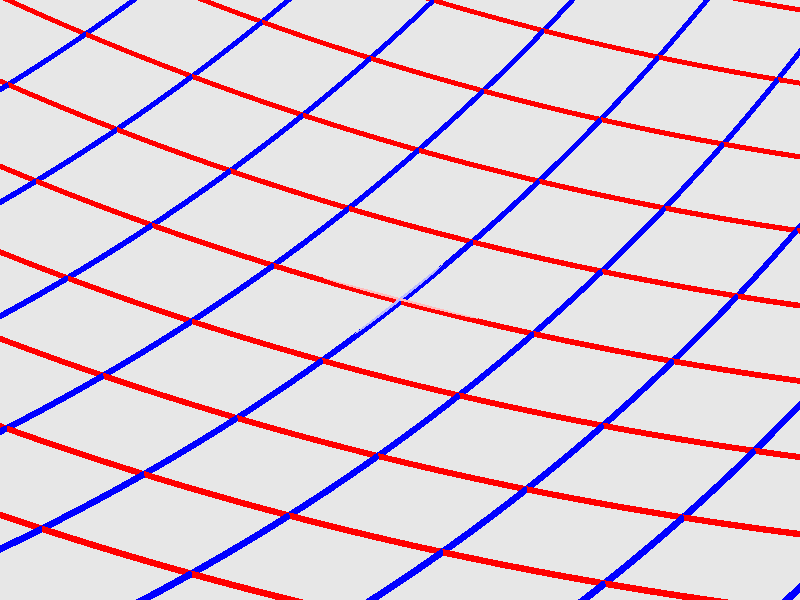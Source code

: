#version 3.7;
global_settings{assumed_gamma 1.0}
camera{perspective location <16.275953626987476496879026, 9.396926207859083390872001, 6.840402866513374036117057> right <0.133333333333333331482962, -0.230940107675850353485814, -0.000000000000000000000000> up <-0.044429719908903583802662, -0.025651510749425152774217, 0.140953893117886280839102> direction <0.813797681349373802639491, 0.469846310392954158441370, 0.342020143325668712908083> sky <-0.296198132726023855010311, -0.171010071662834328698466, 0.939692620785908427905042> look_at <15.462155945638102139128023, 8.927079897466128954874875, 6.498382723187705600764730>}
light_source{<16.275953626987476496879026, 9.396926207859083390872001, 6.840402866513374036117057> rgb<1.0,1.0,1.0>}
background{rgb<1,1,1>}
union{object{sphere{<0.000000000000000000000000, 0.000000000000000000000000, 31.830654632309720142302467>,31.846358886399873000527805} pigment{rgbft<0.8,0.8,0.8,0.2,0.2>}}object{union{cylinder{<-50.000000000000000000000000, 50.000000000000000000000000, 0.000000000000000000000000>,<-50.000000000000000000000000, -50.000000000000000000000000, 0.000000000000000000000000>,0.010000000000000000208167}cylinder{<-49.000000000000000000000000, 50.000000000000000000000000, 0.000000000000000000000000>,<-49.000000000000000000000000, -50.000000000000000000000000, 0.000000000000000000000000>,0.010000000000000000208167}cylinder{<-48.000000000000000000000000, 50.000000000000000000000000, 0.000000000000000000000000>,<-48.000000000000000000000000, -50.000000000000000000000000, 0.000000000000000000000000>,0.010000000000000000208167}cylinder{<-47.000000000000000000000000, 50.000000000000000000000000, 0.000000000000000000000000>,<-47.000000000000000000000000, -50.000000000000000000000000, 0.000000000000000000000000>,0.010000000000000000208167}cylinder{<-46.000000000000000000000000, 50.000000000000000000000000, 0.000000000000000000000000>,<-46.000000000000000000000000, -50.000000000000000000000000, 0.000000000000000000000000>,0.010000000000000000208167}cylinder{<-45.000000000000000000000000, 50.000000000000000000000000, 0.000000000000000000000000>,<-45.000000000000000000000000, -50.000000000000000000000000, 0.000000000000000000000000>,0.010000000000000000208167}cylinder{<-44.000000000000000000000000, 50.000000000000000000000000, 0.000000000000000000000000>,<-44.000000000000000000000000, -50.000000000000000000000000, 0.000000000000000000000000>,0.010000000000000000208167}cylinder{<-43.000000000000000000000000, 50.000000000000000000000000, 0.000000000000000000000000>,<-43.000000000000000000000000, -50.000000000000000000000000, 0.000000000000000000000000>,0.010000000000000000208167}cylinder{<-42.000000000000000000000000, 50.000000000000000000000000, 0.000000000000000000000000>,<-42.000000000000000000000000, -50.000000000000000000000000, 0.000000000000000000000000>,0.010000000000000000208167}cylinder{<-41.000000000000000000000000, 50.000000000000000000000000, 0.000000000000000000000000>,<-41.000000000000000000000000, -50.000000000000000000000000, 0.000000000000000000000000>,0.010000000000000000208167}cylinder{<-40.000000000000000000000000, 50.000000000000000000000000, 0.000000000000000000000000>,<-40.000000000000000000000000, -50.000000000000000000000000, 0.000000000000000000000000>,0.010000000000000000208167}cylinder{<-39.000000000000000000000000, 50.000000000000000000000000, 0.000000000000000000000000>,<-39.000000000000000000000000, -50.000000000000000000000000, 0.000000000000000000000000>,0.010000000000000000208167}cylinder{<-38.000000000000000000000000, 50.000000000000000000000000, 0.000000000000000000000000>,<-38.000000000000000000000000, -50.000000000000000000000000, 0.000000000000000000000000>,0.010000000000000000208167}cylinder{<-37.000000000000000000000000, 50.000000000000000000000000, 0.000000000000000000000000>,<-37.000000000000000000000000, -50.000000000000000000000000, 0.000000000000000000000000>,0.010000000000000000208167}cylinder{<-36.000000000000000000000000, 50.000000000000000000000000, 0.000000000000000000000000>,<-36.000000000000000000000000, -50.000000000000000000000000, 0.000000000000000000000000>,0.010000000000000000208167}cylinder{<-35.000000000000000000000000, 50.000000000000000000000000, 0.000000000000000000000000>,<-35.000000000000000000000000, -50.000000000000000000000000, 0.000000000000000000000000>,0.010000000000000000208167}cylinder{<-34.000000000000000000000000, 50.000000000000000000000000, 0.000000000000000000000000>,<-34.000000000000000000000000, -50.000000000000000000000000, 0.000000000000000000000000>,0.010000000000000000208167}cylinder{<-33.000000000000000000000000, 50.000000000000000000000000, 0.000000000000000000000000>,<-33.000000000000000000000000, -50.000000000000000000000000, 0.000000000000000000000000>,0.010000000000000000208167}cylinder{<-32.000000000000000000000000, 50.000000000000000000000000, 0.000000000000000000000000>,<-32.000000000000000000000000, -50.000000000000000000000000, 0.000000000000000000000000>,0.010000000000000000208167}cylinder{<-31.000000000000000000000000, 50.000000000000000000000000, 0.000000000000000000000000>,<-31.000000000000000000000000, -50.000000000000000000000000, 0.000000000000000000000000>,0.010000000000000000208167}cylinder{<-30.000000000000000000000000, 50.000000000000000000000000, 0.000000000000000000000000>,<-30.000000000000000000000000, -50.000000000000000000000000, 0.000000000000000000000000>,0.010000000000000000208167}cylinder{<-29.000000000000000000000000, 50.000000000000000000000000, 0.000000000000000000000000>,<-29.000000000000000000000000, -50.000000000000000000000000, 0.000000000000000000000000>,0.010000000000000000208167}cylinder{<-28.000000000000000000000000, 50.000000000000000000000000, 0.000000000000000000000000>,<-28.000000000000000000000000, -50.000000000000000000000000, 0.000000000000000000000000>,0.010000000000000000208167}cylinder{<-27.000000000000000000000000, 50.000000000000000000000000, 0.000000000000000000000000>,<-27.000000000000000000000000, -50.000000000000000000000000, 0.000000000000000000000000>,0.010000000000000000208167}cylinder{<-26.000000000000000000000000, 50.000000000000000000000000, 0.000000000000000000000000>,<-26.000000000000000000000000, -50.000000000000000000000000, 0.000000000000000000000000>,0.010000000000000000208167}cylinder{<-25.000000000000000000000000, 50.000000000000000000000000, 0.000000000000000000000000>,<-25.000000000000000000000000, -50.000000000000000000000000, 0.000000000000000000000000>,0.010000000000000000208167}cylinder{<-24.000000000000000000000000, 50.000000000000000000000000, 0.000000000000000000000000>,<-24.000000000000000000000000, -50.000000000000000000000000, 0.000000000000000000000000>,0.010000000000000000208167}cylinder{<-23.000000000000000000000000, 50.000000000000000000000000, 0.000000000000000000000000>,<-23.000000000000000000000000, -50.000000000000000000000000, 0.000000000000000000000000>,0.010000000000000000208167}cylinder{<-22.000000000000000000000000, 50.000000000000000000000000, 0.000000000000000000000000>,<-22.000000000000000000000000, -50.000000000000000000000000, 0.000000000000000000000000>,0.010000000000000000208167}cylinder{<-21.000000000000000000000000, 50.000000000000000000000000, 0.000000000000000000000000>,<-21.000000000000000000000000, -50.000000000000000000000000, 0.000000000000000000000000>,0.010000000000000000208167}cylinder{<-20.000000000000000000000000, 50.000000000000000000000000, 0.000000000000000000000000>,<-20.000000000000000000000000, -50.000000000000000000000000, 0.000000000000000000000000>,0.010000000000000000208167}cylinder{<-19.000000000000000000000000, 50.000000000000000000000000, 0.000000000000000000000000>,<-19.000000000000000000000000, -50.000000000000000000000000, 0.000000000000000000000000>,0.010000000000000000208167}cylinder{<-18.000000000000000000000000, 50.000000000000000000000000, 0.000000000000000000000000>,<-18.000000000000000000000000, -50.000000000000000000000000, 0.000000000000000000000000>,0.010000000000000000208167}cylinder{<-17.000000000000000000000000, 50.000000000000000000000000, 0.000000000000000000000000>,<-17.000000000000000000000000, -50.000000000000000000000000, 0.000000000000000000000000>,0.010000000000000000208167}cylinder{<-16.000000000000000000000000, 50.000000000000000000000000, 0.000000000000000000000000>,<-16.000000000000000000000000, -50.000000000000000000000000, 0.000000000000000000000000>,0.010000000000000000208167}cylinder{<-15.000000000000000000000000, 50.000000000000000000000000, 0.000000000000000000000000>,<-15.000000000000000000000000, -50.000000000000000000000000, 0.000000000000000000000000>,0.010000000000000000208167}cylinder{<-14.000000000000000000000000, 50.000000000000000000000000, 0.000000000000000000000000>,<-14.000000000000000000000000, -50.000000000000000000000000, 0.000000000000000000000000>,0.010000000000000000208167}cylinder{<-13.000000000000000000000000, 50.000000000000000000000000, 0.000000000000000000000000>,<-13.000000000000000000000000, -50.000000000000000000000000, 0.000000000000000000000000>,0.010000000000000000208167}cylinder{<-12.000000000000000000000000, 50.000000000000000000000000, 0.000000000000000000000000>,<-12.000000000000000000000000, -50.000000000000000000000000, 0.000000000000000000000000>,0.010000000000000000208167}cylinder{<-11.000000000000000000000000, 50.000000000000000000000000, 0.000000000000000000000000>,<-11.000000000000000000000000, -50.000000000000000000000000, 0.000000000000000000000000>,0.010000000000000000208167}cylinder{<-10.000000000000000000000000, 50.000000000000000000000000, 0.000000000000000000000000>,<-10.000000000000000000000000, -50.000000000000000000000000, 0.000000000000000000000000>,0.010000000000000000208167}cylinder{<-9.000000000000000000000000, 50.000000000000000000000000, 0.000000000000000000000000>,<-9.000000000000000000000000, -50.000000000000000000000000, 0.000000000000000000000000>,0.010000000000000000208167}cylinder{<-8.000000000000000000000000, 50.000000000000000000000000, 0.000000000000000000000000>,<-8.000000000000000000000000, -50.000000000000000000000000, 0.000000000000000000000000>,0.010000000000000000208167}cylinder{<-7.000000000000000000000000, 50.000000000000000000000000, 0.000000000000000000000000>,<-7.000000000000000000000000, -50.000000000000000000000000, 0.000000000000000000000000>,0.010000000000000000208167}cylinder{<-6.000000000000000000000000, 50.000000000000000000000000, 0.000000000000000000000000>,<-6.000000000000000000000000, -50.000000000000000000000000, 0.000000000000000000000000>,0.010000000000000000208167}cylinder{<-5.000000000000000000000000, 50.000000000000000000000000, 0.000000000000000000000000>,<-5.000000000000000000000000, -50.000000000000000000000000, 0.000000000000000000000000>,0.010000000000000000208167}cylinder{<-4.000000000000000000000000, 50.000000000000000000000000, 0.000000000000000000000000>,<-4.000000000000000000000000, -50.000000000000000000000000, 0.000000000000000000000000>,0.010000000000000000208167}cylinder{<-3.000000000000000000000000, 50.000000000000000000000000, 0.000000000000000000000000>,<-3.000000000000000000000000, -50.000000000000000000000000, 0.000000000000000000000000>,0.010000000000000000208167}cylinder{<-2.000000000000000000000000, 50.000000000000000000000000, 0.000000000000000000000000>,<-2.000000000000000000000000, -50.000000000000000000000000, 0.000000000000000000000000>,0.010000000000000000208167}cylinder{<-1.000000000000000000000000, 50.000000000000000000000000, 0.000000000000000000000000>,<-1.000000000000000000000000, -50.000000000000000000000000, 0.000000000000000000000000>,0.010000000000000000208167}cylinder{<0.000000000000000000000000, 50.000000000000000000000000, 0.000000000000000000000000>,<0.000000000000000000000000, -50.000000000000000000000000, 0.000000000000000000000000>,0.010000000000000000208167}cylinder{<1.000000000000000000000000, 50.000000000000000000000000, 0.000000000000000000000000>,<1.000000000000000000000000, -50.000000000000000000000000, 0.000000000000000000000000>,0.010000000000000000208167}cylinder{<2.000000000000000000000000, 50.000000000000000000000000, 0.000000000000000000000000>,<2.000000000000000000000000, -50.000000000000000000000000, 0.000000000000000000000000>,0.010000000000000000208167}cylinder{<3.000000000000000000000000, 50.000000000000000000000000, 0.000000000000000000000000>,<3.000000000000000000000000, -50.000000000000000000000000, 0.000000000000000000000000>,0.010000000000000000208167}cylinder{<4.000000000000000000000000, 50.000000000000000000000000, 0.000000000000000000000000>,<4.000000000000000000000000, -50.000000000000000000000000, 0.000000000000000000000000>,0.010000000000000000208167}cylinder{<5.000000000000000000000000, 50.000000000000000000000000, 0.000000000000000000000000>,<5.000000000000000000000000, -50.000000000000000000000000, 0.000000000000000000000000>,0.010000000000000000208167}cylinder{<6.000000000000000000000000, 50.000000000000000000000000, 0.000000000000000000000000>,<6.000000000000000000000000, -50.000000000000000000000000, 0.000000000000000000000000>,0.010000000000000000208167}cylinder{<7.000000000000000000000000, 50.000000000000000000000000, 0.000000000000000000000000>,<7.000000000000000000000000, -50.000000000000000000000000, 0.000000000000000000000000>,0.010000000000000000208167}cylinder{<8.000000000000000000000000, 50.000000000000000000000000, 0.000000000000000000000000>,<8.000000000000000000000000, -50.000000000000000000000000, 0.000000000000000000000000>,0.010000000000000000208167}cylinder{<9.000000000000000000000000, 50.000000000000000000000000, 0.000000000000000000000000>,<9.000000000000000000000000, -50.000000000000000000000000, 0.000000000000000000000000>,0.010000000000000000208167}cylinder{<10.000000000000000000000000, 50.000000000000000000000000, 0.000000000000000000000000>,<10.000000000000000000000000, -50.000000000000000000000000, 0.000000000000000000000000>,0.010000000000000000208167}cylinder{<11.000000000000000000000000, 50.000000000000000000000000, 0.000000000000000000000000>,<11.000000000000000000000000, -50.000000000000000000000000, 0.000000000000000000000000>,0.010000000000000000208167}cylinder{<12.000000000000000000000000, 50.000000000000000000000000, 0.000000000000000000000000>,<12.000000000000000000000000, -50.000000000000000000000000, 0.000000000000000000000000>,0.010000000000000000208167}cylinder{<13.000000000000000000000000, 50.000000000000000000000000, 0.000000000000000000000000>,<13.000000000000000000000000, -50.000000000000000000000000, 0.000000000000000000000000>,0.010000000000000000208167}cylinder{<14.000000000000000000000000, 50.000000000000000000000000, 0.000000000000000000000000>,<14.000000000000000000000000, -50.000000000000000000000000, 0.000000000000000000000000>,0.010000000000000000208167}cylinder{<15.000000000000000000000000, 50.000000000000000000000000, 0.000000000000000000000000>,<15.000000000000000000000000, -50.000000000000000000000000, 0.000000000000000000000000>,0.010000000000000000208167}cylinder{<16.000000000000000000000000, 50.000000000000000000000000, 0.000000000000000000000000>,<16.000000000000000000000000, -50.000000000000000000000000, 0.000000000000000000000000>,0.010000000000000000208167}cylinder{<17.000000000000000000000000, 50.000000000000000000000000, 0.000000000000000000000000>,<17.000000000000000000000000, -50.000000000000000000000000, 0.000000000000000000000000>,0.010000000000000000208167}cylinder{<18.000000000000000000000000, 50.000000000000000000000000, 0.000000000000000000000000>,<18.000000000000000000000000, -50.000000000000000000000000, 0.000000000000000000000000>,0.010000000000000000208167}cylinder{<19.000000000000000000000000, 50.000000000000000000000000, 0.000000000000000000000000>,<19.000000000000000000000000, -50.000000000000000000000000, 0.000000000000000000000000>,0.010000000000000000208167}cylinder{<20.000000000000000000000000, 50.000000000000000000000000, 0.000000000000000000000000>,<20.000000000000000000000000, -50.000000000000000000000000, 0.000000000000000000000000>,0.010000000000000000208167}cylinder{<21.000000000000000000000000, 50.000000000000000000000000, 0.000000000000000000000000>,<21.000000000000000000000000, -50.000000000000000000000000, 0.000000000000000000000000>,0.010000000000000000208167}cylinder{<22.000000000000000000000000, 50.000000000000000000000000, 0.000000000000000000000000>,<22.000000000000000000000000, -50.000000000000000000000000, 0.000000000000000000000000>,0.010000000000000000208167}cylinder{<23.000000000000000000000000, 50.000000000000000000000000, 0.000000000000000000000000>,<23.000000000000000000000000, -50.000000000000000000000000, 0.000000000000000000000000>,0.010000000000000000208167}cylinder{<24.000000000000000000000000, 50.000000000000000000000000, 0.000000000000000000000000>,<24.000000000000000000000000, -50.000000000000000000000000, 0.000000000000000000000000>,0.010000000000000000208167}cylinder{<25.000000000000000000000000, 50.000000000000000000000000, 0.000000000000000000000000>,<25.000000000000000000000000, -50.000000000000000000000000, 0.000000000000000000000000>,0.010000000000000000208167}cylinder{<26.000000000000000000000000, 50.000000000000000000000000, 0.000000000000000000000000>,<26.000000000000000000000000, -50.000000000000000000000000, 0.000000000000000000000000>,0.010000000000000000208167}cylinder{<27.000000000000000000000000, 50.000000000000000000000000, 0.000000000000000000000000>,<27.000000000000000000000000, -50.000000000000000000000000, 0.000000000000000000000000>,0.010000000000000000208167}cylinder{<28.000000000000000000000000, 50.000000000000000000000000, 0.000000000000000000000000>,<28.000000000000000000000000, -50.000000000000000000000000, 0.000000000000000000000000>,0.010000000000000000208167}cylinder{<29.000000000000000000000000, 50.000000000000000000000000, 0.000000000000000000000000>,<29.000000000000000000000000, -50.000000000000000000000000, 0.000000000000000000000000>,0.010000000000000000208167}cylinder{<30.000000000000000000000000, 50.000000000000000000000000, 0.000000000000000000000000>,<30.000000000000000000000000, -50.000000000000000000000000, 0.000000000000000000000000>,0.010000000000000000208167}cylinder{<31.000000000000000000000000, 50.000000000000000000000000, 0.000000000000000000000000>,<31.000000000000000000000000, -50.000000000000000000000000, 0.000000000000000000000000>,0.010000000000000000208167}cylinder{<32.000000000000000000000000, 50.000000000000000000000000, 0.000000000000000000000000>,<32.000000000000000000000000, -50.000000000000000000000000, 0.000000000000000000000000>,0.010000000000000000208167}cylinder{<33.000000000000000000000000, 50.000000000000000000000000, 0.000000000000000000000000>,<33.000000000000000000000000, -50.000000000000000000000000, 0.000000000000000000000000>,0.010000000000000000208167}cylinder{<34.000000000000000000000000, 50.000000000000000000000000, 0.000000000000000000000000>,<34.000000000000000000000000, -50.000000000000000000000000, 0.000000000000000000000000>,0.010000000000000000208167}cylinder{<35.000000000000000000000000, 50.000000000000000000000000, 0.000000000000000000000000>,<35.000000000000000000000000, -50.000000000000000000000000, 0.000000000000000000000000>,0.010000000000000000208167}cylinder{<36.000000000000000000000000, 50.000000000000000000000000, 0.000000000000000000000000>,<36.000000000000000000000000, -50.000000000000000000000000, 0.000000000000000000000000>,0.010000000000000000208167}cylinder{<37.000000000000000000000000, 50.000000000000000000000000, 0.000000000000000000000000>,<37.000000000000000000000000, -50.000000000000000000000000, 0.000000000000000000000000>,0.010000000000000000208167}cylinder{<38.000000000000000000000000, 50.000000000000000000000000, 0.000000000000000000000000>,<38.000000000000000000000000, -50.000000000000000000000000, 0.000000000000000000000000>,0.010000000000000000208167}cylinder{<39.000000000000000000000000, 50.000000000000000000000000, 0.000000000000000000000000>,<39.000000000000000000000000, -50.000000000000000000000000, 0.000000000000000000000000>,0.010000000000000000208167}cylinder{<40.000000000000000000000000, 50.000000000000000000000000, 0.000000000000000000000000>,<40.000000000000000000000000, -50.000000000000000000000000, 0.000000000000000000000000>,0.010000000000000000208167}cylinder{<41.000000000000000000000000, 50.000000000000000000000000, 0.000000000000000000000000>,<41.000000000000000000000000, -50.000000000000000000000000, 0.000000000000000000000000>,0.010000000000000000208167}cylinder{<42.000000000000000000000000, 50.000000000000000000000000, 0.000000000000000000000000>,<42.000000000000000000000000, -50.000000000000000000000000, 0.000000000000000000000000>,0.010000000000000000208167}cylinder{<43.000000000000000000000000, 50.000000000000000000000000, 0.000000000000000000000000>,<43.000000000000000000000000, -50.000000000000000000000000, 0.000000000000000000000000>,0.010000000000000000208167}cylinder{<44.000000000000000000000000, 50.000000000000000000000000, 0.000000000000000000000000>,<44.000000000000000000000000, -50.000000000000000000000000, 0.000000000000000000000000>,0.010000000000000000208167}cylinder{<45.000000000000000000000000, 50.000000000000000000000000, 0.000000000000000000000000>,<45.000000000000000000000000, -50.000000000000000000000000, 0.000000000000000000000000>,0.010000000000000000208167}cylinder{<46.000000000000000000000000, 50.000000000000000000000000, 0.000000000000000000000000>,<46.000000000000000000000000, -50.000000000000000000000000, 0.000000000000000000000000>,0.010000000000000000208167}cylinder{<47.000000000000000000000000, 50.000000000000000000000000, 0.000000000000000000000000>,<47.000000000000000000000000, -50.000000000000000000000000, 0.000000000000000000000000>,0.010000000000000000208167}cylinder{<48.000000000000000000000000, 50.000000000000000000000000, 0.000000000000000000000000>,<48.000000000000000000000000, -50.000000000000000000000000, 0.000000000000000000000000>,0.010000000000000000208167}cylinder{<49.000000000000000000000000, 50.000000000000000000000000, 0.000000000000000000000000>,<49.000000000000000000000000, -50.000000000000000000000000, 0.000000000000000000000000>,0.010000000000000000208167}cylinder{<50.000000000000000000000000, 50.000000000000000000000000, 0.000000000000000000000000>,<50.000000000000000000000000, -50.000000000000000000000000, 0.000000000000000000000000>,0.010000000000000000208167}} pigment{rgb<1.0,0.5,0.5>}}object{union{cylinder{<50.000000000000000000000000, -50.000000000000000000000000, 0.000000000000000000000000>,<-50.000000000000000000000000, -50.000000000000000000000000, 0.000000000000000000000000>,0.010000000000000000208167}cylinder{<50.000000000000000000000000, -49.000000000000000000000000, 0.000000000000000000000000>,<-50.000000000000000000000000, -49.000000000000000000000000, 0.000000000000000000000000>,0.010000000000000000208167}cylinder{<50.000000000000000000000000, -48.000000000000000000000000, 0.000000000000000000000000>,<-50.000000000000000000000000, -48.000000000000000000000000, 0.000000000000000000000000>,0.010000000000000000208167}cylinder{<50.000000000000000000000000, -47.000000000000000000000000, 0.000000000000000000000000>,<-50.000000000000000000000000, -47.000000000000000000000000, 0.000000000000000000000000>,0.010000000000000000208167}cylinder{<50.000000000000000000000000, -46.000000000000000000000000, 0.000000000000000000000000>,<-50.000000000000000000000000, -46.000000000000000000000000, 0.000000000000000000000000>,0.010000000000000000208167}cylinder{<50.000000000000000000000000, -45.000000000000000000000000, 0.000000000000000000000000>,<-50.000000000000000000000000, -45.000000000000000000000000, 0.000000000000000000000000>,0.010000000000000000208167}cylinder{<50.000000000000000000000000, -44.000000000000000000000000, 0.000000000000000000000000>,<-50.000000000000000000000000, -44.000000000000000000000000, 0.000000000000000000000000>,0.010000000000000000208167}cylinder{<50.000000000000000000000000, -43.000000000000000000000000, 0.000000000000000000000000>,<-50.000000000000000000000000, -43.000000000000000000000000, 0.000000000000000000000000>,0.010000000000000000208167}cylinder{<50.000000000000000000000000, -42.000000000000000000000000, 0.000000000000000000000000>,<-50.000000000000000000000000, -42.000000000000000000000000, 0.000000000000000000000000>,0.010000000000000000208167}cylinder{<50.000000000000000000000000, -41.000000000000000000000000, 0.000000000000000000000000>,<-50.000000000000000000000000, -41.000000000000000000000000, 0.000000000000000000000000>,0.010000000000000000208167}cylinder{<50.000000000000000000000000, -40.000000000000000000000000, 0.000000000000000000000000>,<-50.000000000000000000000000, -40.000000000000000000000000, 0.000000000000000000000000>,0.010000000000000000208167}cylinder{<50.000000000000000000000000, -39.000000000000000000000000, 0.000000000000000000000000>,<-50.000000000000000000000000, -39.000000000000000000000000, 0.000000000000000000000000>,0.010000000000000000208167}cylinder{<50.000000000000000000000000, -38.000000000000000000000000, 0.000000000000000000000000>,<-50.000000000000000000000000, -38.000000000000000000000000, 0.000000000000000000000000>,0.010000000000000000208167}cylinder{<50.000000000000000000000000, -37.000000000000000000000000, 0.000000000000000000000000>,<-50.000000000000000000000000, -37.000000000000000000000000, 0.000000000000000000000000>,0.010000000000000000208167}cylinder{<50.000000000000000000000000, -36.000000000000000000000000, 0.000000000000000000000000>,<-50.000000000000000000000000, -36.000000000000000000000000, 0.000000000000000000000000>,0.010000000000000000208167}cylinder{<50.000000000000000000000000, -35.000000000000000000000000, 0.000000000000000000000000>,<-50.000000000000000000000000, -35.000000000000000000000000, 0.000000000000000000000000>,0.010000000000000000208167}cylinder{<50.000000000000000000000000, -34.000000000000000000000000, 0.000000000000000000000000>,<-50.000000000000000000000000, -34.000000000000000000000000, 0.000000000000000000000000>,0.010000000000000000208167}cylinder{<50.000000000000000000000000, -33.000000000000000000000000, 0.000000000000000000000000>,<-50.000000000000000000000000, -33.000000000000000000000000, 0.000000000000000000000000>,0.010000000000000000208167}cylinder{<50.000000000000000000000000, -32.000000000000000000000000, 0.000000000000000000000000>,<-50.000000000000000000000000, -32.000000000000000000000000, 0.000000000000000000000000>,0.010000000000000000208167}cylinder{<50.000000000000000000000000, -31.000000000000000000000000, 0.000000000000000000000000>,<-50.000000000000000000000000, -31.000000000000000000000000, 0.000000000000000000000000>,0.010000000000000000208167}cylinder{<50.000000000000000000000000, -30.000000000000000000000000, 0.000000000000000000000000>,<-50.000000000000000000000000, -30.000000000000000000000000, 0.000000000000000000000000>,0.010000000000000000208167}cylinder{<50.000000000000000000000000, -29.000000000000000000000000, 0.000000000000000000000000>,<-50.000000000000000000000000, -29.000000000000000000000000, 0.000000000000000000000000>,0.010000000000000000208167}cylinder{<50.000000000000000000000000, -28.000000000000000000000000, 0.000000000000000000000000>,<-50.000000000000000000000000, -28.000000000000000000000000, 0.000000000000000000000000>,0.010000000000000000208167}cylinder{<50.000000000000000000000000, -27.000000000000000000000000, 0.000000000000000000000000>,<-50.000000000000000000000000, -27.000000000000000000000000, 0.000000000000000000000000>,0.010000000000000000208167}cylinder{<50.000000000000000000000000, -26.000000000000000000000000, 0.000000000000000000000000>,<-50.000000000000000000000000, -26.000000000000000000000000, 0.000000000000000000000000>,0.010000000000000000208167}cylinder{<50.000000000000000000000000, -25.000000000000000000000000, 0.000000000000000000000000>,<-50.000000000000000000000000, -25.000000000000000000000000, 0.000000000000000000000000>,0.010000000000000000208167}cylinder{<50.000000000000000000000000, -24.000000000000000000000000, 0.000000000000000000000000>,<-50.000000000000000000000000, -24.000000000000000000000000, 0.000000000000000000000000>,0.010000000000000000208167}cylinder{<50.000000000000000000000000, -23.000000000000000000000000, 0.000000000000000000000000>,<-50.000000000000000000000000, -23.000000000000000000000000, 0.000000000000000000000000>,0.010000000000000000208167}cylinder{<50.000000000000000000000000, -22.000000000000000000000000, 0.000000000000000000000000>,<-50.000000000000000000000000, -22.000000000000000000000000, 0.000000000000000000000000>,0.010000000000000000208167}cylinder{<50.000000000000000000000000, -21.000000000000000000000000, 0.000000000000000000000000>,<-50.000000000000000000000000, -21.000000000000000000000000, 0.000000000000000000000000>,0.010000000000000000208167}cylinder{<50.000000000000000000000000, -20.000000000000000000000000, 0.000000000000000000000000>,<-50.000000000000000000000000, -20.000000000000000000000000, 0.000000000000000000000000>,0.010000000000000000208167}cylinder{<50.000000000000000000000000, -19.000000000000000000000000, 0.000000000000000000000000>,<-50.000000000000000000000000, -19.000000000000000000000000, 0.000000000000000000000000>,0.010000000000000000208167}cylinder{<50.000000000000000000000000, -18.000000000000000000000000, 0.000000000000000000000000>,<-50.000000000000000000000000, -18.000000000000000000000000, 0.000000000000000000000000>,0.010000000000000000208167}cylinder{<50.000000000000000000000000, -17.000000000000000000000000, 0.000000000000000000000000>,<-50.000000000000000000000000, -17.000000000000000000000000, 0.000000000000000000000000>,0.010000000000000000208167}cylinder{<50.000000000000000000000000, -16.000000000000000000000000, 0.000000000000000000000000>,<-50.000000000000000000000000, -16.000000000000000000000000, 0.000000000000000000000000>,0.010000000000000000208167}cylinder{<50.000000000000000000000000, -15.000000000000000000000000, 0.000000000000000000000000>,<-50.000000000000000000000000, -15.000000000000000000000000, 0.000000000000000000000000>,0.010000000000000000208167}cylinder{<50.000000000000000000000000, -14.000000000000000000000000, 0.000000000000000000000000>,<-50.000000000000000000000000, -14.000000000000000000000000, 0.000000000000000000000000>,0.010000000000000000208167}cylinder{<50.000000000000000000000000, -13.000000000000000000000000, 0.000000000000000000000000>,<-50.000000000000000000000000, -13.000000000000000000000000, 0.000000000000000000000000>,0.010000000000000000208167}cylinder{<50.000000000000000000000000, -12.000000000000000000000000, 0.000000000000000000000000>,<-50.000000000000000000000000, -12.000000000000000000000000, 0.000000000000000000000000>,0.010000000000000000208167}cylinder{<50.000000000000000000000000, -11.000000000000000000000000, 0.000000000000000000000000>,<-50.000000000000000000000000, -11.000000000000000000000000, 0.000000000000000000000000>,0.010000000000000000208167}cylinder{<50.000000000000000000000000, -10.000000000000000000000000, 0.000000000000000000000000>,<-50.000000000000000000000000, -10.000000000000000000000000, 0.000000000000000000000000>,0.010000000000000000208167}cylinder{<50.000000000000000000000000, -9.000000000000000000000000, 0.000000000000000000000000>,<-50.000000000000000000000000, -9.000000000000000000000000, 0.000000000000000000000000>,0.010000000000000000208167}cylinder{<50.000000000000000000000000, -8.000000000000000000000000, 0.000000000000000000000000>,<-50.000000000000000000000000, -8.000000000000000000000000, 0.000000000000000000000000>,0.010000000000000000208167}cylinder{<50.000000000000000000000000, -7.000000000000000000000000, 0.000000000000000000000000>,<-50.000000000000000000000000, -7.000000000000000000000000, 0.000000000000000000000000>,0.010000000000000000208167}cylinder{<50.000000000000000000000000, -6.000000000000000000000000, 0.000000000000000000000000>,<-50.000000000000000000000000, -6.000000000000000000000000, 0.000000000000000000000000>,0.010000000000000000208167}cylinder{<50.000000000000000000000000, -5.000000000000000000000000, 0.000000000000000000000000>,<-50.000000000000000000000000, -5.000000000000000000000000, 0.000000000000000000000000>,0.010000000000000000208167}cylinder{<50.000000000000000000000000, -4.000000000000000000000000, 0.000000000000000000000000>,<-50.000000000000000000000000, -4.000000000000000000000000, 0.000000000000000000000000>,0.010000000000000000208167}cylinder{<50.000000000000000000000000, -3.000000000000000000000000, 0.000000000000000000000000>,<-50.000000000000000000000000, -3.000000000000000000000000, 0.000000000000000000000000>,0.010000000000000000208167}cylinder{<50.000000000000000000000000, -2.000000000000000000000000, 0.000000000000000000000000>,<-50.000000000000000000000000, -2.000000000000000000000000, 0.000000000000000000000000>,0.010000000000000000208167}cylinder{<50.000000000000000000000000, -1.000000000000000000000000, 0.000000000000000000000000>,<-50.000000000000000000000000, -1.000000000000000000000000, 0.000000000000000000000000>,0.010000000000000000208167}cylinder{<50.000000000000000000000000, 0.000000000000000000000000, 0.000000000000000000000000>,<-50.000000000000000000000000, 0.000000000000000000000000, 0.000000000000000000000000>,0.010000000000000000208167}cylinder{<50.000000000000000000000000, 1.000000000000000000000000, 0.000000000000000000000000>,<-50.000000000000000000000000, 1.000000000000000000000000, 0.000000000000000000000000>,0.010000000000000000208167}cylinder{<50.000000000000000000000000, 2.000000000000000000000000, 0.000000000000000000000000>,<-50.000000000000000000000000, 2.000000000000000000000000, 0.000000000000000000000000>,0.010000000000000000208167}cylinder{<50.000000000000000000000000, 3.000000000000000000000000, 0.000000000000000000000000>,<-50.000000000000000000000000, 3.000000000000000000000000, 0.000000000000000000000000>,0.010000000000000000208167}cylinder{<50.000000000000000000000000, 4.000000000000000000000000, 0.000000000000000000000000>,<-50.000000000000000000000000, 4.000000000000000000000000, 0.000000000000000000000000>,0.010000000000000000208167}cylinder{<50.000000000000000000000000, 5.000000000000000000000000, 0.000000000000000000000000>,<-50.000000000000000000000000, 5.000000000000000000000000, 0.000000000000000000000000>,0.010000000000000000208167}cylinder{<50.000000000000000000000000, 6.000000000000000000000000, 0.000000000000000000000000>,<-50.000000000000000000000000, 6.000000000000000000000000, 0.000000000000000000000000>,0.010000000000000000208167}cylinder{<50.000000000000000000000000, 7.000000000000000000000000, 0.000000000000000000000000>,<-50.000000000000000000000000, 7.000000000000000000000000, 0.000000000000000000000000>,0.010000000000000000208167}cylinder{<50.000000000000000000000000, 8.000000000000000000000000, 0.000000000000000000000000>,<-50.000000000000000000000000, 8.000000000000000000000000, 0.000000000000000000000000>,0.010000000000000000208167}cylinder{<50.000000000000000000000000, 9.000000000000000000000000, 0.000000000000000000000000>,<-50.000000000000000000000000, 9.000000000000000000000000, 0.000000000000000000000000>,0.010000000000000000208167}cylinder{<50.000000000000000000000000, 10.000000000000000000000000, 0.000000000000000000000000>,<-50.000000000000000000000000, 10.000000000000000000000000, 0.000000000000000000000000>,0.010000000000000000208167}cylinder{<50.000000000000000000000000, 11.000000000000000000000000, 0.000000000000000000000000>,<-50.000000000000000000000000, 11.000000000000000000000000, 0.000000000000000000000000>,0.010000000000000000208167}cylinder{<50.000000000000000000000000, 12.000000000000000000000000, 0.000000000000000000000000>,<-50.000000000000000000000000, 12.000000000000000000000000, 0.000000000000000000000000>,0.010000000000000000208167}cylinder{<50.000000000000000000000000, 13.000000000000000000000000, 0.000000000000000000000000>,<-50.000000000000000000000000, 13.000000000000000000000000, 0.000000000000000000000000>,0.010000000000000000208167}cylinder{<50.000000000000000000000000, 14.000000000000000000000000, 0.000000000000000000000000>,<-50.000000000000000000000000, 14.000000000000000000000000, 0.000000000000000000000000>,0.010000000000000000208167}cylinder{<50.000000000000000000000000, 15.000000000000000000000000, 0.000000000000000000000000>,<-50.000000000000000000000000, 15.000000000000000000000000, 0.000000000000000000000000>,0.010000000000000000208167}cylinder{<50.000000000000000000000000, 16.000000000000000000000000, 0.000000000000000000000000>,<-50.000000000000000000000000, 16.000000000000000000000000, 0.000000000000000000000000>,0.010000000000000000208167}cylinder{<50.000000000000000000000000, 17.000000000000000000000000, 0.000000000000000000000000>,<-50.000000000000000000000000, 17.000000000000000000000000, 0.000000000000000000000000>,0.010000000000000000208167}cylinder{<50.000000000000000000000000, 18.000000000000000000000000, 0.000000000000000000000000>,<-50.000000000000000000000000, 18.000000000000000000000000, 0.000000000000000000000000>,0.010000000000000000208167}cylinder{<50.000000000000000000000000, 19.000000000000000000000000, 0.000000000000000000000000>,<-50.000000000000000000000000, 19.000000000000000000000000, 0.000000000000000000000000>,0.010000000000000000208167}cylinder{<50.000000000000000000000000, 20.000000000000000000000000, 0.000000000000000000000000>,<-50.000000000000000000000000, 20.000000000000000000000000, 0.000000000000000000000000>,0.010000000000000000208167}cylinder{<50.000000000000000000000000, 21.000000000000000000000000, 0.000000000000000000000000>,<-50.000000000000000000000000, 21.000000000000000000000000, 0.000000000000000000000000>,0.010000000000000000208167}cylinder{<50.000000000000000000000000, 22.000000000000000000000000, 0.000000000000000000000000>,<-50.000000000000000000000000, 22.000000000000000000000000, 0.000000000000000000000000>,0.010000000000000000208167}cylinder{<50.000000000000000000000000, 23.000000000000000000000000, 0.000000000000000000000000>,<-50.000000000000000000000000, 23.000000000000000000000000, 0.000000000000000000000000>,0.010000000000000000208167}cylinder{<50.000000000000000000000000, 24.000000000000000000000000, 0.000000000000000000000000>,<-50.000000000000000000000000, 24.000000000000000000000000, 0.000000000000000000000000>,0.010000000000000000208167}cylinder{<50.000000000000000000000000, 25.000000000000000000000000, 0.000000000000000000000000>,<-50.000000000000000000000000, 25.000000000000000000000000, 0.000000000000000000000000>,0.010000000000000000208167}cylinder{<50.000000000000000000000000, 26.000000000000000000000000, 0.000000000000000000000000>,<-50.000000000000000000000000, 26.000000000000000000000000, 0.000000000000000000000000>,0.010000000000000000208167}cylinder{<50.000000000000000000000000, 27.000000000000000000000000, 0.000000000000000000000000>,<-50.000000000000000000000000, 27.000000000000000000000000, 0.000000000000000000000000>,0.010000000000000000208167}cylinder{<50.000000000000000000000000, 28.000000000000000000000000, 0.000000000000000000000000>,<-50.000000000000000000000000, 28.000000000000000000000000, 0.000000000000000000000000>,0.010000000000000000208167}cylinder{<50.000000000000000000000000, 29.000000000000000000000000, 0.000000000000000000000000>,<-50.000000000000000000000000, 29.000000000000000000000000, 0.000000000000000000000000>,0.010000000000000000208167}cylinder{<50.000000000000000000000000, 30.000000000000000000000000, 0.000000000000000000000000>,<-50.000000000000000000000000, 30.000000000000000000000000, 0.000000000000000000000000>,0.010000000000000000208167}cylinder{<50.000000000000000000000000, 31.000000000000000000000000, 0.000000000000000000000000>,<-50.000000000000000000000000, 31.000000000000000000000000, 0.000000000000000000000000>,0.010000000000000000208167}cylinder{<50.000000000000000000000000, 32.000000000000000000000000, 0.000000000000000000000000>,<-50.000000000000000000000000, 32.000000000000000000000000, 0.000000000000000000000000>,0.010000000000000000208167}cylinder{<50.000000000000000000000000, 33.000000000000000000000000, 0.000000000000000000000000>,<-50.000000000000000000000000, 33.000000000000000000000000, 0.000000000000000000000000>,0.010000000000000000208167}cylinder{<50.000000000000000000000000, 34.000000000000000000000000, 0.000000000000000000000000>,<-50.000000000000000000000000, 34.000000000000000000000000, 0.000000000000000000000000>,0.010000000000000000208167}cylinder{<50.000000000000000000000000, 35.000000000000000000000000, 0.000000000000000000000000>,<-50.000000000000000000000000, 35.000000000000000000000000, 0.000000000000000000000000>,0.010000000000000000208167}cylinder{<50.000000000000000000000000, 36.000000000000000000000000, 0.000000000000000000000000>,<-50.000000000000000000000000, 36.000000000000000000000000, 0.000000000000000000000000>,0.010000000000000000208167}cylinder{<50.000000000000000000000000, 37.000000000000000000000000, 0.000000000000000000000000>,<-50.000000000000000000000000, 37.000000000000000000000000, 0.000000000000000000000000>,0.010000000000000000208167}cylinder{<50.000000000000000000000000, 38.000000000000000000000000, 0.000000000000000000000000>,<-50.000000000000000000000000, 38.000000000000000000000000, 0.000000000000000000000000>,0.010000000000000000208167}cylinder{<50.000000000000000000000000, 39.000000000000000000000000, 0.000000000000000000000000>,<-50.000000000000000000000000, 39.000000000000000000000000, 0.000000000000000000000000>,0.010000000000000000208167}cylinder{<50.000000000000000000000000, 40.000000000000000000000000, 0.000000000000000000000000>,<-50.000000000000000000000000, 40.000000000000000000000000, 0.000000000000000000000000>,0.010000000000000000208167}cylinder{<50.000000000000000000000000, 41.000000000000000000000000, 0.000000000000000000000000>,<-50.000000000000000000000000, 41.000000000000000000000000, 0.000000000000000000000000>,0.010000000000000000208167}cylinder{<50.000000000000000000000000, 42.000000000000000000000000, 0.000000000000000000000000>,<-50.000000000000000000000000, 42.000000000000000000000000, 0.000000000000000000000000>,0.010000000000000000208167}cylinder{<50.000000000000000000000000, 43.000000000000000000000000, 0.000000000000000000000000>,<-50.000000000000000000000000, 43.000000000000000000000000, 0.000000000000000000000000>,0.010000000000000000208167}cylinder{<50.000000000000000000000000, 44.000000000000000000000000, 0.000000000000000000000000>,<-50.000000000000000000000000, 44.000000000000000000000000, 0.000000000000000000000000>,0.010000000000000000208167}cylinder{<50.000000000000000000000000, 45.000000000000000000000000, 0.000000000000000000000000>,<-50.000000000000000000000000, 45.000000000000000000000000, 0.000000000000000000000000>,0.010000000000000000208167}cylinder{<50.000000000000000000000000, 46.000000000000000000000000, 0.000000000000000000000000>,<-50.000000000000000000000000, 46.000000000000000000000000, 0.000000000000000000000000>,0.010000000000000000208167}cylinder{<50.000000000000000000000000, 47.000000000000000000000000, 0.000000000000000000000000>,<-50.000000000000000000000000, 47.000000000000000000000000, 0.000000000000000000000000>,0.010000000000000000208167}cylinder{<50.000000000000000000000000, 48.000000000000000000000000, 0.000000000000000000000000>,<-50.000000000000000000000000, 48.000000000000000000000000, 0.000000000000000000000000>,0.010000000000000000208167}cylinder{<50.000000000000000000000000, 49.000000000000000000000000, 0.000000000000000000000000>,<-50.000000000000000000000000, 49.000000000000000000000000, 0.000000000000000000000000>,0.010000000000000000208167}cylinder{<50.000000000000000000000000, 50.000000000000000000000000, 0.000000000000000000000000>,<-50.000000000000000000000000, 50.000000000000000000000000, 0.000000000000000000000000>,0.010000000000000000208167}} pigment{rgb<0.5,0.5,1.0>}}sphere{<0.000000000000000000000000, 0.000000000000000000000000, 63.677013518709600248257630>,0.050000000000000002775558}object{union{object{torus{25.047478140453407036147837,0.020000000000000000416334} matrix <0.617577605085143921392898, -0.000000000000000000000000, 0.786509950157846637885939, 0.786509950157846637885939, 0.000000000000000000000000, -0.617577605085143921392898, 0.000000000000000000000000, 1.000000000000000000000000, 0.000000000000000000000000, -15.468761563403630177049308, 0.000000000000000000000000, 43.976922734908050927060685>}object{torus{25.238800704813662889591797,0.020000000000000000416334} matrix <0.609849009428122257325811, -0.000000000000000000000000, 0.792517624851042823408420, 0.792517624851042823408420, 0.000000000000000000000000, -0.609849009428122257325811, 0.000000000000000000000000, 1.000000000000000000000000, 0.000000000000000000000000, -15.391857608969818471678082, 0.000000000000000000000000, 43.674819130041107939632639>}object{torus{25.430575281754443039972102,0.020000000000000000416334} matrix <0.601942420820695378580467, -0.000000000000000000000000, 0.798539493085045126719024, 0.798539493085045126719024, 0.000000000000000000000000, -0.601942420820695378580467, 0.000000000000000000000000, 1.000000000000000000000000, 0.000000000000000000000000, -15.307742047958955211583998, 0.000000000000000000000000, 43.369694824363534735311987>}object{torus{25.622697298696810008777902,0.020000000000000000416334} matrix <0.593854746899377894386873, -0.000000000000000000000000, 0.804572271200714284056232, 0.804572271200714284056232, 0.000000000000000000000000, -0.593854746899377894386873, 0.000000000000000000000000, 1.000000000000000000000000, 0.000000000000000000000000, -15.216160419205968068467882, 0.000000000000000000000000, 43.061701758781545379406452>}object{torus{25.815056005716769504942931,0.020000000000000000416334} matrix <0.585582961440837213018540, -0.000000000000000000000000, 0.810612481565747500233954, 0.810612481565747500233954, 0.000000000000000000000000, -0.585582961440837213018540, 0.000000000000000000000000, 1.000000000000000000000000, 0.000000000000000000000000, -15.116856945616422791545119, 0.000000000000000000000000, 42.751006908142315410259471>}object{torus{26.007534333100853274345354,0.020000000000000000416334} matrix <0.577124116440157597374139, -0.000000000000000000000000, 0.816656448099914111793396, 0.816656448099914111793396, 0.000000000000000000000000, -0.577124116440157597374139, 0.000000000000000000000000, 1.000000000000000000000000, 0.000000000000000000000000, -15.009575272747635921177789, 0.000000000000000000000000, 42.437792906405341852860147>}object{torus{26.200008763026747971025543,0.020000000000000000416334} matrix <0.568475354900519147527405, -0.000000000000000000000000, 0.822700292251515419295060, 0.822700292251515419295060, 0.000000000000000000000000, -0.568475354900519147527405, 0.000000000000000000000000, 1.000000000000000000000000, 0.000000000000000000000000, -14.894059279912568172221654, 0.000000000000000000000000, 42.122258652445864868241188>}object{torus{26.392349217460800758772166,0.020000000000000000416334} matrix <0.559633924364624890657183, -0.000000000000000000000000, 0.828739929471393188542550, 0.828739929471393188542550, 0.000000000000000000000000, -0.559633924364624890657183, 0.000000000000000000000000, 1.000000000000000000000000, 0.000000000000000000000000, -14.770053965745043811352843, 0.000000000000000000000000, 41.804619889677297805974376>}object{torus{26.584418964868511636723269,0.020000000000000000416334} matrix <0.550597191144502229320778, -0.000000000000000000000000, 0.834771066283316209855059, 0.834771066283316209855059, 0.000000000000000000000000, -0.550597191144502229320778, 0.000000000000000000000000, 1.000000000000000000000000, 0.000000000000000000000000, -14.637306410240501719499662, 0.000000000000000000000000, 41.485109752948268635464046>}object{torus{26.776074547433061923129571,0.020000000000000000416334} matrix <0.541362655270125614492827, -0.000000000000000000000000, 0.840789198003209059528729, 0.840789198003209059528729, 0.000000000000000000000000, -0.541362655270125614492827, 0.000000000000000000000000, 1.000000000000000000000000, 0.000000000000000000000000, -14.495566814679067491056230, 0.000000000000000000000000, 41.163979274299030919337383>}object{torus{26.967165732489210228095544,0.020000000000000000416334} matrix <0.531927966101224058981245, -0.000000000000000000000000, 0.846789607210324146713276, 0.846789607210324146713276, 0.000000000000000000000000, -0.531927966101224058981245, 0.000000000000000000000000, 1.000000000000000000000000, 0.000000000000000000000000, -14.344589619605827124360076, 0.000000000000000000000000, 40.841497840517369866120134>}object{torus{27.157535489696993380448475,0.020000000000000000416334} matrix <0.522290938604320298388473, -0.000000000000000000000000, 0.852767363031570635456546, 0.852767363031570635456546, 0.000000000000000000000000, -0.522290938604320298388473, 0.000000000000000000000000, 1.000000000000000000000000, 0.000000000000000000000000, -14.184134701115397092507919, 0.000000000000000000000000, 40.517953592714668786811671>}object{torus{27.347019997437325145028808,0.020000000000000000416334} matrix <0.512449570227175521530683, -0.000000000000000000000000, 0.858717321342700845576701, 0.858717321342700845576701, 0.000000000000000000000000, -0.512449570227175521530683, 0.000000000000000000000000, 1.000000000000000000000000, 0.000000000000000000000000, -14.013968644682329056649905, 0.000000000000000000000000, 40.193653759787132173642021>}object{torus{27.535448680796406506487983,0.020000000000000000416334} matrix <0.502402058337595991410751, -0.000000000000000000000000, 0.864634125962043587065864, 0.864634125962043587065864, 0.000000000000000000000000, -0.502402058337595991410751, 0.000000000000000000000000, 1.000000000000000000000000, 0.000000000000000000000000, -13.833866094502166532720366, 0.000000000000000000000000, 39.868924915586106294540514>}object{torus{27.722644284150980809044995,0.020000000000000000416334} matrix <0.492146818162877752733664, -0.000000000000000000000000, 0.870512210926506879715703, 0.870512210926506879715703, 0.000000000000000000000000, -0.492146818162877752733664, 0.000000000000000000000000, 1.000000000000000000000000, 0.000000000000000000000000, -13.643611175513044031504251, 0.000000000000000000000000, 39.544113150173231474582280>}object{torus{27.908422980812979119491501,0.020000000000000000416334} matrix <0.481682501156124154295668, -0.000000000000000000000000, 0.876345803938137657418395, 0.876345803938137657418395, 0.000000000000000000000000, -0.481682501156124154295668, 0.000000000000000000000000, 1.000000000000000000000000, 0.000000000000000000000000, -13.442998984709142007432092, 0.000000000000000000000000, 39.219584144951689097524650>}object{torus{28.092594522815360846834665,0.020000000000000000416334} matrix <0.471008013707061967689782, -0.000000000000000000000000, 0.882128931066047838882582, 0.882128931066047838882582, 0.000000000000000000000000, -0.471008013707061967689782, 0.000000000000000000000000, 1.000000000000000000000000, 0.000000000000000000000000, -13.231837146057129572795930, 0.000000000000000000000000, 38.895723141442523740352044>}object{torus{28.274962433243135961902226,0.020000000000000000416334} matrix <0.460122536105579849063929, -0.000000000000000000000000, 0.887855422784458392371221, 0.887855422784458392371221, 0.000000000000000000000000, -0.460122536105579849063929, 0.000000000000000000000000, 1.000000000000000000000000, 0.000000000000000000000000, -13.009947423064232907563564, 0.000000000000000000000000, 38.572934793365654115859797>}object{torus{28.455324243566945341399332,0.020000000000000000416334} matrix <0.449025541646684511754017, -0.000000000000000000000000, 0.893518921427465917517452, 0.893518921427465917517452, 0.000000000000000000000000, -0.449025541646684511754017, 0.000000000000000000000000, 1.000000000000000000000000, 0.000000000000000000000000, -12.777167381197298112738281, 0.000000000000000000000000, 38.251642891724081607662811>}object{torus{28.633471778619068004445580,0.020000000000000000416334} matrix <0.437716815754577659447477, -0.000000000000000000000000, 0.899112890134310838163856, 0.899112890134310838163856, 0.000000000000000000000000, -0.437716815754577659447477, 0.000000000000000000000000, 1.000000000000000000000000, 0.000000000000000000000000, -12.533352090929959388176940, 0.000000000000000000000000, 37.932289953280609040575655>}object{torus{28.809191490683485170620770,0.020000000000000000416334} matrix <0.426196475002726393732644, -0.000000000000000000000000, 0.904630623345932582957118, 0.904630623345932582957118, 0.000000000000000000000000, -0.426196475002726393732644, 0.000000000000000000000000, 1.000000000000000000000000, 0.000000000000000000000000, -12.278375861025892845646013, 0.000000000000000000000000, 37.615336662368768827491294>}object{torus{28.982264845443193479468391,0.020000000000000000416334} matrix <0.414464985874029523404971, -0.000000000000000000000000, 0.910065258915227714986429, 0.910065258915227714986429, 0.000000000000000000000000, -0.414464985874029523404971, 0.000000000000000000000000, 1.000000000000000000000000, 0.000000000000000000000000, -12.012133989779743004078227, 0.000000000000000000000000, 37.301261158168507847676665>}object{torus{29.152468760158296134932243,0.020000000000000000416334} matrix <0.402523183109963766934669, -0.000000000000000000000000, 0.915409791874121747667914, 0.915409791874121747667914, 0.000000000000000000000000, -0.402523183109963766934669, 0.000000000000000000000000, 1.000000000000000000000000, 0.000000000000000000000000, -11.734544520839445880255880, 0.000000000000000000000000, 36.990558158368514796165982>}object{torus{29.319576096030022682725757,0.020000000000000000416334} matrix <0.390372287478206347888232, -0.000000000000000000000000, 0.920657089892340185777186, 0.920657089892340185777186, 0.000000000000000000000000, -0.390372287478206347888232, 0.000000000000000000000000, 1.000000000000000000000000, 0.000000000000000000000000, -11.445549988490146375852419, 0.000000000000000000000000, 36.683737913285320075829077>}object{torus{29.483356204986069570850304,0.020000000000000000416334} matrix <0.378013922786985478996513, -0.000000000000000000000000, 0.925799910444581430901678, 0.925799910444581430901678, 0.000000000000000000000000, -0.378013922786985478996513, 0.000000000000000000000000, 1.000000000000000000000000, 0.000000000000000000000000, -11.145119135987838987489340, 0.000000000000000000000000, 36.381324984468406569249055>}object{torus{29.643575531162756675485070,0.020000000000000000416334} matrix <0.365450131946331746579659, -0.000000000000000000000000, 0.930830919695090908128066, 0.930830919695090908128066, 0.000000000000000000000000, -0.365450131946331746579659, 0.000000000000000000000000, 1.000000000000000000000000, 0.000000000000000000000000, -10.833248589238957393376950, 0.000000000000000000000000, 36.083856843988016294133558>}object{torus{29.799998265999786184465847,0.020000000000000000416334} matrix <0.352683391900178389022358, -0.000000000000000000000000, 0.935742713077577503710813, 0.935742713077577503710813, 0.000000000000000000000000, -0.352683391900178389022358, 0.000000000000000000000000, 1.000000000000000000000000, 0.000000000000000000000000, -10.509964467083646511014194, 0.000000000000000000000000, 35.791882291578893671157857>}object{torus{29.952387057112552781745762,0.020000000000000000416334} matrix <0.339716627212232835653083, -0.000000000000000000000000, 0.940527837544187117480021, 0.940527837544187117480021, 0.000000000000000000000000, -0.339716627212232835653083, 0.000000000000000000000000, 1.000000000000000000000000, 0.000000000000000000000000, -10.175323907967406711350122, 0.000000000000000000000000, 35.505959690649092408420984>}object{torus{30.100503767768401530702249,0.020000000000000000416334} matrix <0.326553222117009711578106, -0.000000000000000000000000, 0.945178815423303508858055, 0.945178815423303508858055, 0.000000000000000000000000, -0.326553222117009711578106, 0.000000000000000000000000, 1.000000000000000000000000, 0.000000000000000000000000, -9.829416492717195197315050, 0.000000000000000000000000, 35.226655023793071563886770>}object{torus{30.244110285982753083544594,0.020000000000000000416334} matrix <0.313197030828052225270852, -0.000000000000000000000000, 0.949688169811803151176832, 0.949688169811803151176832, 0.000000000000000000000000, -0.313197030828052225270852, 0.000000000000000000000000, 1.000000000000000000000000, 0.000000000000000000000000, -9.472365541604723659929732, 0.000000000000000000000000, 34.954539773599229590672621>}object{torus{30.382969378353212874799283,0.020000000000000000416334} matrix <0.299652385902437534692666, -0.000000000000000000000000, 0.954048451402221497907874, 0.954048451402221497907874, 0.000000000000000000000000, -0.299652385902437534692666, 0.000000000000000000000000, 1.000000000000000000000000, 0.000000000000000000000000, -9.104329265046311903120113, 0.000000000000000000000000, 34.690188634270526790714939>}object{torus{30.516845586466608608589013,0.020000000000000000416334} matrix <0.285924104471948936634362, -0.000000000000000000000000, 0.958252266619763370947283, 0.958252266619763370947283, 0.000000000000000000000000, -0.285924104471948936634362, 0.000000000000000000000000, 1.000000000000000000000000, 0.000000000000000000000000, -8.725501745617352256090271, 0.000000000000000000000000, 34.434177065363229530703393>}object{torus{30.645506159974189586137072,0.020000000000000000416334} matrix <0.272017492145152695037780, -0.000000000000000000000000, 0.962292306925012219664950, 0.962292306925012219664950, 0.000000000000000000000000, -0.272017492145152695037780, 0.000000000000000000000000, 1.000000000000000000000000, 0.000000000000000000000000, -8.336113731138420135380329, 0.000000000000000000000000, 34.187078699176780105517537>}object{torus{30.768722021183137371735938,0.020000000000000000416334} matrix <0.257938344422731946625760, -0.000000000000000000000000, 0.966161379106234119440444, 0.966161379106234119440444, 0.000000000000000000000000, -0.257938344422731946625760, 0.000000000000000000000000, 1.000000000000000000000000, 0.000000000000000000000000, -7.936433218155753976930100, 0.000000000000000000000000, 33.949462617363835192918486>}object{torus{30.886268755544474373664343,0.020000000000000000416334} matrix <0.243692945451962683645064, -0.000000000000000000000000, 0.969852436372125037422620, 0.969852436372125037422620, 0.000000000000000000000000, -0.243692945451962683645064, 0.000000000000000000000000, 1.000000000000000000000000, 0.000000000000000000000000, -7.526765807059750734708814, 0.000000000000000000000000, 33.721890515675703170472843>}object{torus{30.997927620056596964559503,0.020000000000000000416334} matrix <0.229288063990206791853410, -0.000000000000000000000000, 0.973358610025936377141420, 0.973358610025936377141420, 0.000000000000000000000000, -0.229288063990206791853410, 0.000000000000000000000000, 1.000000000000000000000000, 0.000000000000000000000000, -7.107454811710175235361930, 0.000000000000000000000000, 33.504913776774593259233370>}object{torus{31.103486563073271753410154,0.020000000000000000416334} matrix <0.214730946462531824270314, -0.000000000000000000000000, 0.976673241484226184461193, 0.976673241484226184461193, 0.000000000000000000000000, -0.214730946462531824270314, 0.000000000000000000000000, 1.000000000000000000000000, 0.000000000000000000000000, -6.678881107966878616366557, 0.000000000000000000000000, 33.299070475737543972627464>}object{torus{31.202741246837835120686577,0.020000000000000000416334} matrix <0.200029307016512225558813, -0.000000000000000000000000, 0.979789914387004690077276, 0.979789914387004690077276, 0.000000000000000000000000, -0.200029307016512225558813, 0.000000000000000000000000, 1.000000000000000000000000, 0.000000000000000000000000, -6.241462708623927824191924, 0.000000000000000000000000, 33.104882343820030143888289>}object{torus{31.295496064475614161892736,0.020000000000000000416334} matrix <0.185191314521395172798535, -0.000000000000000000000000, 0.982702486526740193184537, 0.982702486526740193184537, 0.000000000000000000000000, -0.185191314521395172798535, 0.000000000000000000000000, 1.000000000000000000000000, 0.000000000000000000000000, -5.795654054782201747286763, 0.000000000000000000000000, 32.922851719035698181414773>}object{torus{31.381565141873622337698180,0.020000000000000000416334} matrix <0.170225576475491746641922, -0.000000000000000000000000, 0.985405121314876675242544, 0.985405121314876675242544, 0.000000000000000000000000, -0.170225576475491746641922, 0.000000000000000000000000, 1.000000000000000000000000, 0.000000000000000000000000, -5.341945016985301109002648, 0.000000000000000000000000, 32.753458512999529261833231>}object{torus{31.460773315822013529441392,0.020000000000000000416334} matrix <0.155141119833339419242790, -0.000000000000000000000000, 0.987892318492687548925346, 0.987892318492687548925346, 0.000000000000000000000000, -0.155141119833339419242790, 0.000000000000000000000000, 1.000000000000000000000000, 0.000000000000000000000000, -4.880859603038131488972340, 0.000000000000000000000000, 32.597157226139948704712879>}object{torus{31.532957078534124661928217,0.020000000000000000416334} matrix <0.139947368786457110312327, -0.000000000000000000000000, 0.990158943791221490826615, 0.990158943791221490826615, 0.000000000000000000000000, -0.139947368786457110312327, 0.000000000000000000000000, 1.000000000000000000000000, 0.000000000000000000000000, -4.412954373199922564197095, 0.000000000000000000000000, 32.454374043174517794341227>}object{torus{31.597965479284919609881399,0.020000000000000000416334} matrix <0.124654119584362774175723, -0.000000000000000000000000, 0.992200257241776628625018, 0.992200257241776628625018, 0.000000000000000000000000, -0.124654119584362774175723, 0.000000000000000000000000, 1.000000000000000000000000, 0.000000000000000000000000, -3.938816567479128227802221, 0.000000000000000000000000, 32.325504041816117251073592>}object{torus{31.655660973683666270517278,0.020000000000000000416334} matrix <0.109271512503820458772630, -0.000000000000000000000000, 0.994011939845356073952587, 0.994011939845356073952587, 0.000000000000000000000000, -0.109271512503820458772630, 0.000000000000000000000000, 1.000000000000000000000000, 0.000000000000000000000000, -3.459061953904543074145295, 0.000000000000000000000000, 32.210908547175698402043054>}object{torus{31.705920211647608653038333,0.020000000000000000416334} matrix <0.093810001126070283183900, -0.000000000000000000000000, 0.995590118316130534559250, 0.995590118316130534559250, 0.000000000000000000000000, -0.093810001126070283183900, 0.000000000000000000000000, 1.000000000000000000000000, 0.000000000000000000000000, -2.974332410757949407553724, 0.000000000000000000000000, 32.110912663871353345257376>}object{torus{31.748634755540070528923025,0.020000000000000000416334} matrix <0.078280319108959606211329, -0.000000000000000000000000, 0.996931387629158671792595, 0.996931387629158671792595, 0.000000000000000000000000, -0.078280319108959606211329, 0.000000000000000000000000, 1.000000000000000000000000, 0.000000000000000000000000, -2.485293259936948828681125, 0.000000000000000000000000, 32.025803016507751408425975>}object{torus{31.783711720252551202747782,0.020000000000000000416334} matrix <0.062693444680895951681698, -0.000000000000000000000000, 0.998032831120321151097130, 0.998032831120321151097130, 0.000000000000000000000000, -0.062693444680895951681698, 0.000000000000000000000000, 1.000000000000000000000000, 0.000000000000000000000000, -1.992630372490713952515762, 0.000000000000000000000000, 31.955825727004224745542160>}object{torus{31.811074328025465973723840,0.020000000000000000416334} matrix <0.047060563115889658680757, -0.000000000000000000000000, 0.998892037909610897017387, 0.998892037909610897017387, 0.000000000000000000000000, -0.047060563115889658680757, 0.000000000000000000000000, 1.000000000000000000000000, 0.000000000000000000000000, -1.497047071200050094574863, 0.000000000000000000000000, 31.901184655071503470935568>}object{torus{31.830662371699823154358455,0.020000000000000000416334} matrix <0.031393027474574078383718, -0.000000000000000000000000, 0.999507117446384651948676, 0.999507117446384651948676, 0.000000000000000000000000, -0.031393027474574078383718, 0.000000000000000000000000, 1.000000000000000000000000, 0.000000000000000000000000, -0.999260858369839355397346, 0.000000000000000000000000, 31.862039925145332119882369>}object{torus{31.842432580847443546190334,0.020000000000000000416334} matrix <0.015702317928459500612215, -0.000000000000000000000000, 0.999876711005748819438566, 0.999876711005748819438566, 0.000000000000000000000000, -0.015702317928459500612215, 0.000000000000000000000000, 1.000000000000000000000000, 0.000000000000000000000000, -0.499999999999887312363001, 0.000000000000000000000000, 31.838506759360040376805046>}object{torus{31.846358886429452894617498,0.020000000000000000416334} matrix <0.000000000000000000000000, 0.000000000000000000000000, 1.000000000000000000000000, 1.000000000000000000000000, 0.000000000000000000000000, 0.000000000000000000000000, 0.000000000000000000000000, 1.000000000000000000000000, 0.000000000000000000000000, 0.000000000000000000000000, 0.000000000000000000000000, 31.830654632339314247246875>}object{torus{31.842432580847443546190334,0.020000000000000000416334} matrix <-0.015702317928459500612215, 0.000000000000000000000000, 0.999876711005748819438566, 0.999876711005748819438566, 0.000000000000000000000000, 0.015702317928459500612215, 0.000000000000000000000000, 1.000000000000000000000000, 0.000000000000000000000000, 0.499999999999887312363001, 0.000000000000000000000000, 31.838506759360040376805046>}object{torus{31.830662371699823154358455,0.020000000000000000416334} matrix <-0.031393027474574078383718, 0.000000000000000000000000, 0.999507117446384651948676, 0.999507117446384651948676, 0.000000000000000000000000, 0.031393027474574078383718, 0.000000000000000000000000, 1.000000000000000000000000, 0.000000000000000000000000, 0.999260858369839355397346, 0.000000000000000000000000, 31.862039925145332119882369>}object{torus{31.811074328025465973723840,0.020000000000000000416334} matrix <-0.047060563115889658680757, 0.000000000000000000000000, 0.998892037909610897017387, 0.998892037909610897017387, 0.000000000000000000000000, 0.047060563115889658680757, 0.000000000000000000000000, 1.000000000000000000000000, 0.000000000000000000000000, 1.497047071200050094574863, 0.000000000000000000000000, 31.901184655071503470935568>}object{torus{31.783711720252551202747782,0.020000000000000000416334} matrix <-0.062693444680895951681698, 0.000000000000000000000000, 0.998032831120321151097130, 0.998032831120321151097130, 0.000000000000000000000000, 0.062693444680895951681698, 0.000000000000000000000000, 1.000000000000000000000000, 0.000000000000000000000000, 1.992630372490713952515762, 0.000000000000000000000000, 31.955825727004224745542160>}object{torus{31.748634755540070528923025,0.020000000000000000416334} matrix <-0.078280319108959606211329, 0.000000000000000000000000, 0.996931387629158671792595, 0.996931387629158671792595, 0.000000000000000000000000, 0.078280319108959606211329, 0.000000000000000000000000, 1.000000000000000000000000, 0.000000000000000000000000, 2.485293259936948828681125, 0.000000000000000000000000, 32.025803016507751408425975>}object{torus{31.705920211647608653038333,0.020000000000000000416334} matrix <-0.093810001126070283183900, 0.000000000000000000000000, 0.995590118316130534559250, 0.995590118316130534559250, 0.000000000000000000000000, 0.093810001126070283183900, 0.000000000000000000000000, 1.000000000000000000000000, 0.000000000000000000000000, 2.974332410757949407553724, 0.000000000000000000000000, 32.110912663871353345257376>}object{torus{31.655660973683666270517278,0.020000000000000000416334} matrix <-0.109271512503820458772630, 0.000000000000000000000000, 0.994011939845356073952587, 0.994011939845356073952587, 0.000000000000000000000000, 0.109271512503820458772630, 0.000000000000000000000000, 1.000000000000000000000000, 0.000000000000000000000000, 3.459061953904543074145295, 0.000000000000000000000000, 32.210908547175698402043054>}object{torus{31.597965479284919609881399,0.020000000000000000416334} matrix <-0.124654119584362774175723, 0.000000000000000000000000, 0.992200257241776628625018, 0.992200257241776628625018, 0.000000000000000000000000, 0.124654119584362774175723, 0.000000000000000000000000, 1.000000000000000000000000, 0.000000000000000000000000, 3.938816567479128227802221, 0.000000000000000000000000, 32.325504041816117251073592>}object{torus{31.532957078534124661928217,0.020000000000000000416334} matrix <-0.139947368786457110312327, 0.000000000000000000000000, 0.990158943791221490826615, 0.990158943791221490826615, 0.000000000000000000000000, 0.139947368786457110312327, 0.000000000000000000000000, 1.000000000000000000000000, 0.000000000000000000000000, 4.412954373199922564197095, 0.000000000000000000000000, 32.454374043174517794341227>}object{torus{31.460773315822013529441392,0.020000000000000000416334} matrix <-0.155141119833339419242790, 0.000000000000000000000000, 0.987892318492687548925346, 0.987892318492687548925346, 0.000000000000000000000000, 0.155141119833339419242790, 0.000000000000000000000000, 1.000000000000000000000000, 0.000000000000000000000000, 4.880859603038131488972340, 0.000000000000000000000000, 32.597157226139948704712879>}object{torus{31.381565141873622337698180,0.020000000000000000416334} matrix <-0.170225576475491746641922, 0.000000000000000000000000, 0.985405121314876675242544, 0.985405121314876675242544, 0.000000000000000000000000, 0.170225576475491746641922, 0.000000000000000000000000, 1.000000000000000000000000, 0.000000000000000000000000, 5.341945016985301109002648, 0.000000000000000000000000, 32.753458512999529261833231>}object{torus{31.295496064475614161892736,0.020000000000000000416334} matrix <-0.185191314521395172798535, 0.000000000000000000000000, 0.982702486526740193184537, 0.982702486526740193184537, 0.000000000000000000000000, 0.185191314521395172798535, 0.000000000000000000000000, 1.000000000000000000000000, 0.000000000000000000000000, 5.795654054782201747286763, 0.000000000000000000000000, 32.922851719035698181414773>}object{torus{31.202741246837835120686577,0.020000000000000000416334} matrix <-0.200029307016512225558813, 0.000000000000000000000000, 0.979789914387004690077276, 0.979789914387004690077276, 0.000000000000000000000000, 0.200029307016512225558813, 0.000000000000000000000000, 1.000000000000000000000000, 0.000000000000000000000000, 6.241462708623927824191924, 0.000000000000000000000000, 33.104882343820030143888289>}object{torus{31.103486563073271753410154,0.020000000000000000416334} matrix <-0.214730946462531824270314, 0.000000000000000000000000, 0.976673241484226184461193, 0.976673241484226184461193, 0.000000000000000000000000, 0.214730946462531824270314, 0.000000000000000000000000, 1.000000000000000000000000, 0.000000000000000000000000, 6.678881107966878616366557, 0.000000000000000000000000, 33.299070475737543972627464>}object{torus{30.997927620056596964559503,0.020000000000000000416334} matrix <-0.229288063990206791853410, 0.000000000000000000000000, 0.973358610025936377141420, 0.973358610025936377141420, 0.000000000000000000000000, 0.229288063990206791853410, 0.000000000000000000000000, 1.000000000000000000000000, 0.000000000000000000000000, 7.107454811710175235361930, 0.000000000000000000000000, 33.504913776774593259233370>}object{torus{30.886268755544474373664343,0.020000000000000000416334} matrix <-0.243692945451962683645064, 0.000000000000000000000000, 0.969852436372125037422620, 0.969852436372125037422620, 0.000000000000000000000000, 0.243692945451962683645064, 0.000000000000000000000000, 1.000000000000000000000000, 0.000000000000000000000000, 7.526765807059750734708814, 0.000000000000000000000000, 33.721890515675703170472843>}object{torus{30.768722021183137371735938,0.020000000000000000416334} matrix <-0.257938344422731946625760, 0.000000000000000000000000, 0.966161379106234119440444, 0.966161379106234119440444, 0.000000000000000000000000, 0.257938344422731946625760, 0.000000000000000000000000, 1.000000000000000000000000, 0.000000000000000000000000, 7.936433218155753976930100, 0.000000000000000000000000, 33.949462617363835192918486>}object{torus{30.645506159974189586137072,0.020000000000000000416334} matrix <-0.272017492145152695037780, 0.000000000000000000000000, 0.962292306925012219664950, 0.962292306925012219664950, 0.000000000000000000000000, 0.272017492145152695037780, 0.000000000000000000000000, 1.000000000000000000000000, 0.000000000000000000000000, 8.336113731138420135380329, 0.000000000000000000000000, 34.187078699176780105517537>}object{torus{30.516845586466608608589013,0.020000000000000000416334} matrix <-0.285924104471948936634362, 0.000000000000000000000000, 0.958252266619763370947283, 0.958252266619763370947283, 0.000000000000000000000000, 0.285924104471948936634362, 0.000000000000000000000000, 1.000000000000000000000000, 0.000000000000000000000000, 8.725501745617352256090271, 0.000000000000000000000000, 34.434177065363229530703393>}object{torus{30.382969378353212874799283,0.020000000000000000416334} matrix <-0.299652385902437534692666, 0.000000000000000000000000, 0.954048451402221497907874, 0.954048451402221497907874, 0.000000000000000000000000, 0.299652385902437534692666, 0.000000000000000000000000, 1.000000000000000000000000, 0.000000000000000000000000, 9.104329265046311903120113, 0.000000000000000000000000, 34.690188634270526790714939>}object{torus{30.244110285982753083544594,0.020000000000000000416334} matrix <-0.313197030828052225270852, 0.000000000000000000000000, 0.949688169811803151176832, 0.949688169811803151176832, 0.000000000000000000000000, 0.313197030828052225270852, 0.000000000000000000000000, 1.000000000000000000000000, 0.000000000000000000000000, 9.472365541604723659929732, 0.000000000000000000000000, 34.954539773599229590672621>}object{torus{30.100503767768401530702249,0.020000000000000000416334} matrix <-0.326553222117009711578106, 0.000000000000000000000000, 0.945178815423303508858055, 0.945178815423303508858055, 0.000000000000000000000000, 0.326553222117009711578106, 0.000000000000000000000000, 1.000000000000000000000000, 0.000000000000000000000000, 9.829416492717195197315050, 0.000000000000000000000000, 35.226655023793071563886770>}object{torus{29.952387057112552781745762,0.020000000000000000416334} matrix <-0.339716627212232835653083, 0.000000000000000000000000, 0.940527837544187117480021, 0.940527837544187117480021, 0.000000000000000000000000, 0.339716627212232835653083, 0.000000000000000000000000, 1.000000000000000000000000, 0.000000000000000000000000, 10.175323907967406711350122, 0.000000000000000000000000, 35.505959690649092408420984>}object{torus{29.799998265999786184465847,0.020000000000000000416334} matrix <-0.352683391900178389022358, 0.000000000000000000000000, 0.935742713077577503710813, 0.935742713077577503710813, 0.000000000000000000000000, 0.352683391900178389022358, 0.000000000000000000000000, 1.000000000000000000000000, 0.000000000000000000000000, 10.509964467083646511014194, 0.000000000000000000000000, 35.791882291578893671157857>}object{torus{29.643575531162756675485070,0.020000000000000000416334} matrix <-0.365450131946331746579659, 0.000000000000000000000000, 0.930830919695090908128066, 0.930830919695090908128066, 0.000000000000000000000000, 0.365450131946331746579659, 0.000000000000000000000000, 1.000000000000000000000000, 0.000000000000000000000000, 10.833248589238957393376950, 0.000000000000000000000000, 36.083856843988016294133558>}object{torus{29.483356204986069570850304,0.020000000000000000416334} matrix <-0.378013922786985478996513, 0.000000000000000000000000, 0.925799910444581430901678, 0.925799910444581430901678, 0.000000000000000000000000, 0.378013922786985478996513, 0.000000000000000000000000, 1.000000000000000000000000, 0.000000000000000000000000, 11.145119135987838987489340, 0.000000000000000000000000, 36.381324984468406569249055>}object{torus{29.319576096030022682725757,0.020000000000000000416334} matrix <-0.390372287478206347888232, 0.000000000000000000000000, 0.920657089892340185777186, 0.920657089892340185777186, 0.000000000000000000000000, 0.390372287478206347888232, 0.000000000000000000000000, 1.000000000000000000000000, 0.000000000000000000000000, 11.445549988490146375852419, 0.000000000000000000000000, 36.683737913285320075829077>}object{torus{29.152468760158296134932243,0.020000000000000000416334} matrix <-0.402523183109963766934669, 0.000000000000000000000000, 0.915409791874121747667914, 0.915409791874121747667914, 0.000000000000000000000000, 0.402523183109963766934669, 0.000000000000000000000000, 1.000000000000000000000000, 0.000000000000000000000000, 11.734544520839445880255880, 0.000000000000000000000000, 36.990558158368514796165982>}object{torus{28.982264845443193479468391,0.020000000000000000416334} matrix <-0.414464985874029523404971, 0.000000000000000000000000, 0.910065258915227714986429, 0.910065258915227714986429, 0.000000000000000000000000, 0.414464985874029523404971, 0.000000000000000000000000, 1.000000000000000000000000, 0.000000000000000000000000, 12.012133989779743004078227, 0.000000000000000000000000, 37.301261158168507847676665>}object{torus{28.809191490683485170620770,0.020000000000000000416334} matrix <-0.426196475002726393732644, 0.000000000000000000000000, 0.904630623345932582957118, 0.904630623345932582957118, 0.000000000000000000000000, 0.426196475002726393732644, 0.000000000000000000000000, 1.000000000000000000000000, 0.000000000000000000000000, 12.278375861025892845646013, 0.000000000000000000000000, 37.615336662368768827491294>}object{torus{28.633471778619068004445580,0.020000000000000000416334} matrix <-0.437716815754577659447477, 0.000000000000000000000000, 0.899112890134310838163856, 0.899112890134310838163856, 0.000000000000000000000000, 0.437716815754577659447477, 0.000000000000000000000000, 1.000000000000000000000000, 0.000000000000000000000000, 12.533352090929959388176940, 0.000000000000000000000000, 37.932289953280609040575655>}object{torus{28.455324243566945341399332,0.020000000000000000416334} matrix <-0.449025541646684511754017, 0.000000000000000000000000, 0.893518921427465917517452, 0.893518921427465917517452, 0.000000000000000000000000, 0.449025541646684511754017, 0.000000000000000000000000, 1.000000000000000000000000, 0.000000000000000000000000, 12.777167381197298112738281, 0.000000000000000000000000, 38.251642891724081607662811>}object{torus{28.274962433243135961902226,0.020000000000000000416334} matrix <-0.460122536105579849063929, 0.000000000000000000000000, 0.887855422784458392371221, 0.887855422784458392371221, 0.000000000000000000000000, 0.460122536105579849063929, 0.000000000000000000000000, 1.000000000000000000000000, 0.000000000000000000000000, 13.009947423064232907563564, 0.000000000000000000000000, 38.572934793365654115859797>}object{torus{28.092594522815360846834665,0.020000000000000000416334} matrix <-0.471008013707061967689782, 0.000000000000000000000000, 0.882128931066047838882582, 0.882128931066047838882582, 0.000000000000000000000000, 0.471008013707061967689782, 0.000000000000000000000000, 1.000000000000000000000000, 0.000000000000000000000000, 13.231837146057129572795930, 0.000000000000000000000000, 38.895723141442523740352044>}object{torus{27.908422980812979119491501,0.020000000000000000416334} matrix <-0.481682501156124154295668, 0.000000000000000000000000, 0.876345803938137657418395, 0.876345803938137657418395, 0.000000000000000000000000, 0.481682501156124154295668, 0.000000000000000000000000, 1.000000000000000000000000, 0.000000000000000000000000, 13.442998984709142007432092, 0.000000000000000000000000, 39.219584144951689097524650>}object{torus{27.722644284150980809044995,0.020000000000000000416334} matrix <-0.492146818162877752733664, 0.000000000000000000000000, 0.870512210926506879715703, 0.870512210926506879715703, 0.000000000000000000000000, 0.492146818162877752733664, 0.000000000000000000000000, 1.000000000000000000000000, 0.000000000000000000000000, 13.643611175513044031504251, 0.000000000000000000000000, 39.544113150173231474582280>}object{torus{27.535448680796406506487983,0.020000000000000000416334} matrix <-0.502402058337595991410751, 0.000000000000000000000000, 0.864634125962043587065864, 0.864634125962043587065864, 0.000000000000000000000000, 0.502402058337595991410751, 0.000000000000000000000000, 1.000000000000000000000000, 0.000000000000000000000000, 13.833866094502166532720366, 0.000000000000000000000000, 39.868924915586106294540514>}object{torus{27.347019997437325145028808,0.020000000000000000416334} matrix <-0.512449570227175521530683, 0.000000000000000000000000, 0.858717321342700845576701, 0.858717321342700845576701, 0.000000000000000000000000, 0.512449570227175521530683, 0.000000000000000000000000, 1.000000000000000000000000, 0.000000000000000000000000, 14.013968644682329056649905, 0.000000000000000000000000, 40.193653759787132173642021>}object{torus{27.157535489696993380448475,0.020000000000000000416334} matrix <-0.522290938604320298388473, 0.000000000000000000000000, 0.852767363031570635456546, 0.852767363031570635456546, 0.000000000000000000000000, 0.522290938604320298388473, 0.000000000000000000000000, 1.000000000000000000000000, 0.000000000000000000000000, 14.184134701115397092507919, 0.000000000000000000000000, 40.517953592714668786811671>}object{torus{26.967165732489210228095544,0.020000000000000000416334} matrix <-0.531927966101224058981245, 0.000000000000000000000000, 0.846789607210324146713276, 0.846789607210324146713276, 0.000000000000000000000000, 0.531927966101224058981245, 0.000000000000000000000000, 1.000000000000000000000000, 0.000000000000000000000000, 14.344589619605827124360076, 0.000000000000000000000000, 40.841497840517369866120134>}object{torus{26.776074547433061923129571,0.020000000000000000416334} matrix <-0.541362655270125614492827, 0.000000000000000000000000, 0.840789198003209059528729, 0.840789198003209059528729, 0.000000000000000000000000, 0.541362655270125614492827, 0.000000000000000000000000, 1.000000000000000000000000, 0.000000000000000000000000, 14.495566814679067491056230, 0.000000000000000000000000, 41.163979274299030919337383>}object{torus{26.584418964868511636723269,0.020000000000000000416334} matrix <-0.550597191144502229320778, 0.000000000000000000000000, 0.834771066283316209855059, 0.834771066283316209855059, 0.000000000000000000000000, 0.550597191144502229320778, 0.000000000000000000000000, 1.000000000000000000000000, 0.000000000000000000000000, 14.637306410240501719499662, 0.000000000000000000000000, 41.485109752948268635464046>}object{torus{26.392349217460800758772166,0.020000000000000000416334} matrix <-0.559633924364624890657183, 0.000000000000000000000000, 0.828739929471393188542550, 0.828739929471393188542550, 0.000000000000000000000000, 0.559633924364624890657183, 0.000000000000000000000000, 1.000000000000000000000000, 0.000000000000000000000000, 14.770053965745043811352843, 0.000000000000000000000000, 41.804619889677297805974376>}object{torus{26.200008763026747971025543,0.020000000000000000416334} matrix <-0.568475354900519147527405, 0.000000000000000000000000, 0.822700292251515419295060, 0.822700292251515419295060, 0.000000000000000000000000, 0.568475354900519147527405, 0.000000000000000000000000, 1.000000000000000000000000, 0.000000000000000000000000, 14.894059279912568172221654, 0.000000000000000000000000, 42.122258652445864868241188>}object{torus{26.007534333100853274345354,0.020000000000000000416334} matrix <-0.577124116440157597374139, 0.000000000000000000000000, 0.816656448099914111793396, 0.816656448099914111793396, 0.000000000000000000000000, 0.577124116440157597374139, 0.000000000000000000000000, 1.000000000000000000000000, 0.000000000000000000000000, 15.009575272747635921177789, 0.000000000000000000000000, 42.437792906405341852860147>}object{torus{25.815056005716769504942931,0.020000000000000000416334} matrix <-0.585582961440837213018540, 0.000000000000000000000000, 0.810612481565747500233954, 0.810612481565747500233954, 0.000000000000000000000000, 0.585582961440837213018540, 0.000000000000000000000000, 1.000000000000000000000000, 0.000000000000000000000000, 15.116856945616422791545119, 0.000000000000000000000000, 42.751006908142315410259471>}object{torus{25.622697298696810008777902,0.020000000000000000416334} matrix <-0.593854746899377894386873, 0.000000000000000000000000, 0.804572271200714284056232, 0.804572271200714284056232, 0.000000000000000000000000, 0.593854746899377894386873, 0.000000000000000000000000, 1.000000000000000000000000, 0.000000000000000000000000, 15.216160419205968068467882, 0.000000000000000000000000, 43.061701758781545379406452>}object{torus{25.430575281754443039972102,0.020000000000000000416334} matrix <-0.601942420820695378580467, 0.000000000000000000000000, 0.798539493085045126719024, 0.798539493085045126719024, 0.000000000000000000000000, 0.601942420820695378580467, 0.000000000000000000000000, 1.000000000000000000000000, 0.000000000000000000000000, 15.307742047958955211583998, 0.000000000000000000000000, 43.369694824363534735311987>}object{torus{25.238800704813662889591797,0.020000000000000000416334} matrix <-0.609849009428122257325811, 0.000000000000000000000000, 0.792517624851042823408420, 0.792517624851042823408420, 0.000000000000000000000000, 0.609849009428122257325811, 0.000000000000000000000000, 1.000000000000000000000000, 0.000000000000000000000000, 15.391857608969818471678082, 0.000000000000000000000000, 43.674819130041107939632639>}object{torus{25.047478140453407036147837,0.020000000000000000416334} matrix <-0.617577605085143921392898, 0.000000000000000000000000, 0.786509950157846637885939, 0.786509950157846637885939, 0.000000000000000000000000, 0.617577605085143921392898, 0.000000000000000000000000, 1.000000000000000000000000, 0.000000000000000000000000, 15.468761563403630177049308, 0.000000000000000000000000, 43.976922734908050927060685>}} pigment{rgb<1.0,0.0,0.0>}}object{union{object{torus{25.047478140416927772093914,0.020000000000000000416334} matrix <-0.000000000000000000000000, 0.617577605085243730442812, 0.786509950157768034095795, 0.000000000000000000000000, -0.786509950157768034095795, 0.617577605085243730442812, 1.000000000000000000000000, 0.000000000000000000000000, 0.000000000000000000000000, 0.000000000000000000000000, -15.468761563424820337786514, 43.976922734878300502714410>}object{torus{25.238800704795217200171464,0.020000000000000000416334} matrix <-0.000000000000000000000000, 0.609849009427947397199432, 0.792517624851177382439005, 0.000000000000000000000000, -0.792517624851177382439005, 0.609849009427947397199432, 1.000000000000000000000000, 0.000000000000000000000000, 0.000000000000000000000000, 0.000000000000000000000000, -15.391857608979377047830894, 43.674819130025177571496897>}object{torus{25.430575281710272150803576,0.020000000000000000416334} matrix <-0.000000000000000000000000, 0.601942420821139689834922, 0.798539493084710394477099, 0.000000000000000000000000, -0.798539493084710394477099, 0.601942420821139689834922, 1.000000000000000000000000, 0.000000000000000000000000, 0.000000000000000000000000, 0.000000000000000000000000, -15.307742047977505706057855, 43.369694824322195358945464>}object{torus{25.622697298762517448267317,0.020000000000000000416334} matrix <-0.000000000000000000000000, 0.593854746898943575139640, 0.804572271201034916465744, 0.000000000000000000000000, -0.804572271201034916465744, 0.593854746898943575139640, 1.000000000000000000000000, 0.000000000000000000000000, 0.000000000000000000000000, 0.000000000000000000000000, -15.216160419171968598561762, 43.061701758838140108309744>}object{torus{25.815056005716705556096713,0.020000000000000000416334} matrix <-0.000000000000000000000000, 0.585582961440837213018540, 0.810612481565747500233954, 0.000000000000000000000000, -0.810612481565747500233954, 0.585582961440837213018540, 1.000000000000000000000000, 0.000000000000000000000000, 0.000000000000000000000000, 0.000000000000000000000000, -15.116856945623364794073495, 42.751006908147253682273004>}object{torus{26.007534333100853274345354,0.020000000000000000416334} matrix <-0.000000000000000000000000, 0.577124116440157597374139, 0.816656448099914111793396, 0.000000000000000000000000, -0.816656448099914111793396, 0.577124116440157597374139, 1.000000000000000000000000, 0.000000000000000000000000, 0.000000000000000000000000, 0.000000000000000000000000, -15.009575272747635921177789, 42.437792906405341852860147>}object{torus{26.200008763026747971025543,0.020000000000000000416334} matrix <-0.000000000000000000000000, 0.568475354900519147527405, 0.822700292251515419295060, 0.000000000000000000000000, -0.822700292251515419295060, 0.568475354900519147527405, 1.000000000000000000000000, 0.000000000000000000000000, 0.000000000000000000000000, 0.000000000000000000000000, -14.894059279912568172221654, 42.122258652445864868241188>}object{torus{26.392349217460800758772166,0.020000000000000000416334} matrix <-0.000000000000000000000000, 0.559633924364624890657183, 0.828739929471393188542550, 0.000000000000000000000000, -0.828739929471393188542550, 0.559633924364624890657183, 1.000000000000000000000000, 0.000000000000000000000000, 0.000000000000000000000000, 0.000000000000000000000000, -14.770053965745043811352843, 41.804619889677297805974376>}object{torus{26.584418964868511636723269,0.020000000000000000416334} matrix <-0.000000000000000000000000, 0.550597191144502229320778, 0.834771066283316209855059, 0.000000000000000000000000, -0.834771066283316209855059, 0.550597191144502229320778, 1.000000000000000000000000, 0.000000000000000000000000, 0.000000000000000000000000, 0.000000000000000000000000, -14.637306410240501719499662, 41.485109752948268635464046>}object{torus{26.776074547433061923129571,0.020000000000000000416334} matrix <-0.000000000000000000000000, 0.541362655270125614492827, 0.840789198003209059528729, 0.000000000000000000000000, -0.840789198003209059528729, 0.541362655270125614492827, 1.000000000000000000000000, 0.000000000000000000000000, 0.000000000000000000000000, 0.000000000000000000000000, -14.495566814679067491056230, 41.163979274299030919337383>}object{torus{26.967165732489210228095544,0.020000000000000000416334} matrix <-0.000000000000000000000000, 0.531927966101224058981245, 0.846789607210324146713276, 0.000000000000000000000000, -0.846789607210324146713276, 0.531927966101224058981245, 1.000000000000000000000000, 0.000000000000000000000000, 0.000000000000000000000000, 0.000000000000000000000000, -14.344589619605827124360076, 40.841497840517369866120134>}object{torus{27.157535489696993380448475,0.020000000000000000416334} matrix <-0.000000000000000000000000, 0.522290938604320298388473, 0.852767363031570635456546, 0.000000000000000000000000, -0.852767363031570635456546, 0.522290938604320298388473, 1.000000000000000000000000, 0.000000000000000000000000, 0.000000000000000000000000, 0.000000000000000000000000, -14.184134701115397092507919, 40.517953592714668786811671>}object{torus{27.347019997421853076957632,0.020000000000000000416334} matrix <-0.000000000000000000000000, 0.512449570227532791300007, 0.858717321342487682755973, 0.000000000000000000000000, -0.858717321342487682755973, 0.512449570227532791300007, 1.000000000000000000000000, 0.000000000000000000000000, 0.000000000000000000000000, 0.000000000000000000000000, -14.013968644691610521135772, 40.193653759774647937774716>}object{torus{27.535448680796406506487983,0.020000000000000000416334} matrix <-0.000000000000000000000000, 0.502402058337595991410751, 0.864634125962043587065864, 0.000000000000000000000000, -0.864634125962043587065864, 0.502402058337595991410751, 1.000000000000000000000000, 0.000000000000000000000000, 0.000000000000000000000000, 0.000000000000000000000000, -13.833866094502166532720366, 39.868924915586106294540514>}object{torus{27.722644284150980809044995,0.020000000000000000416334} matrix <-0.000000000000000000000000, 0.492146818162877752733664, 0.870512210926506879715703, 0.000000000000000000000000, -0.870512210926506879715703, 0.492146818162877752733664, 1.000000000000000000000000, 0.000000000000000000000000, 0.000000000000000000000000, 0.000000000000000000000000, -13.643611175513044031504251, 39.544113150173231474582280>}object{torus{27.908422980812979119491501,0.020000000000000000416334} matrix <-0.000000000000000000000000, 0.481682501156124154295668, 0.876345803938137657418395, 0.000000000000000000000000, -0.876345803938137657418395, 0.481682501156124154295668, 1.000000000000000000000000, 0.000000000000000000000000, 0.000000000000000000000000, 0.000000000000000000000000, -13.442998984709142007432092, 39.219584144951689097524650>}object{torus{28.092594522815360846834665,0.020000000000000000416334} matrix <-0.000000000000000000000000, 0.471008013707061967689782, 0.882128931066047838882582, 0.000000000000000000000000, -0.882128931066047838882582, 0.471008013707061967689782, 1.000000000000000000000000, 0.000000000000000000000000, 0.000000000000000000000000, 0.000000000000000000000000, -13.231837146057129572795930, 38.895723141442523740352044>}object{torus{28.274962433243135961902226,0.020000000000000000416334} matrix <-0.000000000000000000000000, 0.460122536105579849063929, 0.887855422784458392371221, 0.000000000000000000000000, -0.887855422784458392371221, 0.460122536105579849063929, 1.000000000000000000000000, 0.000000000000000000000000, 0.000000000000000000000000, 0.000000000000000000000000, -13.009947423064232907563564, 38.572934793365654115859797>}object{torus{28.455324243566945341399332,0.020000000000000000416334} matrix <-0.000000000000000000000000, 0.449025541646684511754017, 0.893518921427465917517452, 0.000000000000000000000000, -0.893518921427465917517452, 0.449025541646684511754017, 1.000000000000000000000000, 0.000000000000000000000000, 0.000000000000000000000000, 0.000000000000000000000000, -12.777167381197298112738281, 38.251642891724081607662811>}object{torus{28.633471778619068004445580,0.020000000000000000416334} matrix <-0.000000000000000000000000, 0.437716815754577659447477, 0.899112890134310838163856, 0.000000000000000000000000, -0.899112890134310838163856, 0.437716815754577659447477, 1.000000000000000000000000, 0.000000000000000000000000, 0.000000000000000000000000, 0.000000000000000000000000, -12.533352090929959388176940, 37.932289953280609040575655>}object{torus{28.809191490717847017322129,0.020000000000000000416334} matrix <-0.000000000000000000000000, 0.426196475003265573544553, 0.904630623345678674951387, 0.000000000000000000000000, -0.904630623345678674951387, 0.426196475003265573544553, 1.000000000000000000000000, 0.000000000000000000000000, 0.000000000000000000000000, 0.000000000000000000000000, -12.278375860994181323349039, 37.615336662391833044694067>}object{torus{28.982264845443193479468391,0.020000000000000000416334} matrix <-0.000000000000000000000000, 0.414464985874029523404971, 0.910065258915227714986429, 0.000000000000000000000000, -0.910065258915227714986429, 0.414464985874029523404971, 1.000000000000000000000000, 0.000000000000000000000000, 0.000000000000000000000000, 0.000000000000000000000000, -12.012133989779743004078227, 37.301261158168507847676665>}object{torus{29.152468760158296134932243,0.020000000000000000416334} matrix <-0.000000000000000000000000, 0.402523183109963766934669, 0.915409791874121747667914, 0.000000000000000000000000, -0.915409791874121747667914, 0.402523183109963766934669, 1.000000000000000000000000, 0.000000000000000000000000, 0.000000000000000000000000, 0.000000000000000000000000, -11.734544520839445880255880, 36.990558158368514796165982>}object{torus{29.319576096030022682725757,0.020000000000000000416334} matrix <-0.000000000000000000000000, 0.390372287478206347888232, 0.920657089892340185777186, 0.000000000000000000000000, -0.920657089892340185777186, 0.390372287478206347888232, 1.000000000000000000000000, 0.000000000000000000000000, 0.000000000000000000000000, 0.000000000000000000000000, -11.445549988490146375852419, 36.683737913285320075829077>}object{torus{29.483356204986069570850304,0.020000000000000000416334} matrix <-0.000000000000000000000000, 0.378013922786985478996513, 0.925799910444581430901678, 0.000000000000000000000000, -0.925799910444581430901678, 0.378013922786985478996513, 1.000000000000000000000000, 0.000000000000000000000000, 0.000000000000000000000000, 0.000000000000000000000000, -11.145119135987838987489340, 36.381324984468406569249055>}object{torus{29.643575531162756675485070,0.020000000000000000416334} matrix <-0.000000000000000000000000, 0.365450131946331746579659, 0.930830919695090908128066, 0.000000000000000000000000, -0.930830919695090908128066, 0.365450131946331746579659, 1.000000000000000000000000, 0.000000000000000000000000, 0.000000000000000000000000, 0.000000000000000000000000, -10.833248589238957393376950, 36.083856843988016294133558>}object{torus{29.799998265999786184465847,0.020000000000000000416334} matrix <-0.000000000000000000000000, 0.352683391900178389022358, 0.935742713077577503710813, 0.000000000000000000000000, -0.935742713077577503710813, 0.352683391900178389022358, 1.000000000000000000000000, 0.000000000000000000000000, 0.000000000000000000000000, 0.000000000000000000000000, -10.509964467083646511014194, 35.791882291578893671157857>}object{torus{29.952387057112552781745762,0.020000000000000000416334} matrix <-0.000000000000000000000000, 0.339716627212232835653083, 0.940527837544187117480021, 0.000000000000000000000000, -0.940527837544187117480021, 0.339716627212232835653083, 1.000000000000000000000000, 0.000000000000000000000000, 0.000000000000000000000000, 0.000000000000000000000000, -10.175323907967406711350122, 35.505959690649092408420984>}object{torus{30.100503767768401530702249,0.020000000000000000416334} matrix <-0.000000000000000000000000, 0.326553222117009711578106, 0.945178815423303508858055, 0.000000000000000000000000, -0.945178815423303508858055, 0.326553222117009711578106, 1.000000000000000000000000, 0.000000000000000000000000, 0.000000000000000000000000, 0.000000000000000000000000, -9.829416492717195197315050, 35.226655023793071563886770>}object{torus{30.244110286029133760621335,0.020000000000000000416334} matrix <-0.000000000000000000000000, 0.313197030827853384327142, 0.949688169811868654335285, 0.000000000000000000000000, -0.949688169811868654335285, 0.313197030827853384327142, 1.000000000000000000000000, 0.000000000000000000000000, 0.000000000000000000000000, 0.000000000000000000000000, -9.472365541592415283389528, 34.954539773644022204734938>}object{torus{30.382969378353212874799283,0.020000000000000000416334} matrix <-0.000000000000000000000000, 0.299652385902437534692666, 0.954048451402221497907874, 0.000000000000000000000000, -0.954048451402221497907874, 0.299652385902437534692666, 1.000000000000000000000000, 0.000000000000000000000000, 0.000000000000000000000000, 0.000000000000000000000000, -9.104329265046311903120113, 34.690188634270526790714939>}object{torus{30.516845586466608608589013,0.020000000000000000416334} matrix <-0.000000000000000000000000, 0.285924104471948936634362, 0.958252266619763370947283, 0.000000000000000000000000, -0.958252266619763370947283, 0.285924104471948936634362, 1.000000000000000000000000, 0.000000000000000000000000, 0.000000000000000000000000, 0.000000000000000000000000, -8.725501745617352256090271, 34.434177065363229530703393>}object{torus{30.645506159974189586137072,0.020000000000000000416334} matrix <-0.000000000000000000000000, 0.272017492145152695037780, 0.962292306925012219664950, 0.000000000000000000000000, -0.962292306925012219664950, 0.272017492145152695037780, 1.000000000000000000000000, 0.000000000000000000000000, 0.000000000000000000000000, 0.000000000000000000000000, -8.336113731138420135380329, 34.187078699176780105517537>}object{torus{30.768722021183137371735938,0.020000000000000000416334} matrix <-0.000000000000000000000000, 0.257938344422731946625760, 0.966161379106234119440444, 0.000000000000000000000000, -0.966161379106234119440444, 0.257938344422731946625760, 1.000000000000000000000000, 0.000000000000000000000000, 0.000000000000000000000000, 0.000000000000000000000000, -7.936433218155753976930100, 33.949462617363835192918486>}object{torus{30.886268755544474373664343,0.020000000000000000416334} matrix <-0.000000000000000000000000, 0.243692945451962683645064, 0.969852436372125037422620, 0.000000000000000000000000, -0.969852436372125037422620, 0.243692945451962683645064, 1.000000000000000000000000, 0.000000000000000000000000, 0.000000000000000000000000, 0.000000000000000000000000, -7.526765807059750734708814, 33.721890515675703170472843>}object{torus{30.997927620056596964559503,0.020000000000000000416334} matrix <-0.000000000000000000000000, 0.229288063990206791853410, 0.973358610025936377141420, 0.000000000000000000000000, -0.973358610025936377141420, 0.229288063990206791853410, 1.000000000000000000000000, 0.000000000000000000000000, 0.000000000000000000000000, 0.000000000000000000000000, -7.107454811710175235361930, 33.504913776774593259233370>}object{torus{31.103486563073271753410154,0.020000000000000000416334} matrix <-0.000000000000000000000000, 0.214730946462531824270314, 0.976673241484226184461193, 0.000000000000000000000000, -0.976673241484226184461193, 0.214730946462531824270314, 1.000000000000000000000000, 0.000000000000000000000000, 0.000000000000000000000000, 0.000000000000000000000000, -6.678881107966878616366557, 33.299070475737543972627464>}object{torus{31.202741246837835120686577,0.020000000000000000416334} matrix <-0.000000000000000000000000, 0.200029307016512225558813, 0.979789914387004690077276, 0.000000000000000000000000, -0.979789914387004690077276, 0.200029307016512225558813, 1.000000000000000000000000, 0.000000000000000000000000, 0.000000000000000000000000, 0.000000000000000000000000, -6.241462708623927824191924, 33.104882343820030143888289>}object{torus{31.295496064475614161892736,0.020000000000000000416334} matrix <-0.000000000000000000000000, 0.185191314521395172798535, 0.982702486526740193184537, 0.000000000000000000000000, -0.982702486526740193184537, 0.185191314521395172798535, 1.000000000000000000000000, 0.000000000000000000000000, 0.000000000000000000000000, 0.000000000000000000000000, -5.795654054782201747286763, 32.922851719035698181414773>}object{torus{31.381565141873622337698180,0.020000000000000000416334} matrix <-0.000000000000000000000000, 0.170225576475491746641922, 0.985405121314876675242544, 0.000000000000000000000000, -0.985405121314876675242544, 0.170225576475491746641922, 1.000000000000000000000000, 0.000000000000000000000000, 0.000000000000000000000000, 0.000000000000000000000000, -5.341945016985301109002648, 32.753458512999529261833231>}object{torus{31.460773315822013529441392,0.020000000000000000416334} matrix <-0.000000000000000000000000, 0.155141119833339419242790, 0.987892318492687548925346, 0.000000000000000000000000, -0.987892318492687548925346, 0.155141119833339419242790, 1.000000000000000000000000, 0.000000000000000000000000, 0.000000000000000000000000, 0.000000000000000000000000, -4.880859603038131488972340, 32.597157226139948704712879>}object{torus{31.532957078534124661928217,0.020000000000000000416334} matrix <-0.000000000000000000000000, 0.139947368786457110312327, 0.990158943791221490826615, 0.000000000000000000000000, -0.990158943791221490826615, 0.139947368786457110312327, 1.000000000000000000000000, 0.000000000000000000000000, 0.000000000000000000000000, 0.000000000000000000000000, -4.412954373199922564197095, 32.454374043174517794341227>}object{torus{31.597965479284919609881399,0.020000000000000000416334} matrix <-0.000000000000000000000000, 0.124654119584362774175723, 0.992200257241776628625018, 0.000000000000000000000000, -0.992200257241776628625018, 0.124654119584362774175723, 1.000000000000000000000000, 0.000000000000000000000000, 0.000000000000000000000000, 0.000000000000000000000000, -3.938816567479128227802221, 32.325504041816117251073592>}object{torus{31.655660973683666270517278,0.020000000000000000416334} matrix <-0.000000000000000000000000, 0.109271512503820458772630, 0.994011939845356073952587, 0.000000000000000000000000, -0.994011939845356073952587, 0.109271512503820458772630, 1.000000000000000000000000, 0.000000000000000000000000, 0.000000000000000000000000, 0.000000000000000000000000, -3.459061953904543074145295, 32.210908547175698402043054>}object{torus{31.705920211647608653038333,0.020000000000000000416334} matrix <-0.000000000000000000000000, 0.093810001126070283183900, 0.995590118316130534559250, 0.000000000000000000000000, -0.995590118316130534559250, 0.093810001126070283183900, 1.000000000000000000000000, 0.000000000000000000000000, 0.000000000000000000000000, 0.000000000000000000000000, -2.974332410757949407553724, 32.110912663871353345257376>}object{torus{31.748634755540070528923025,0.020000000000000000416334} matrix <-0.000000000000000000000000, 0.078280319108959606211329, 0.996931387629158671792595, 0.000000000000000000000000, -0.996931387629158671792595, 0.078280319108959606211329, 1.000000000000000000000000, 0.000000000000000000000000, 0.000000000000000000000000, 0.000000000000000000000000, -2.485293259936948828681125, 32.025803016507751408425975>}object{torus{31.783711720252551202747782,0.020000000000000000416334} matrix <-0.000000000000000000000000, 0.062693444680895951681698, 0.998032831120321151097130, 0.000000000000000000000000, -0.998032831120321151097130, 0.062693444680895951681698, 1.000000000000000000000000, 0.000000000000000000000000, 0.000000000000000000000000, 0.000000000000000000000000, -1.992630372490713952515762, 31.955825727004224745542160>}object{torus{31.811074328025465973723840,0.020000000000000000416334} matrix <-0.000000000000000000000000, 0.047060563115889658680757, 0.998892037909610897017387, 0.000000000000000000000000, -0.998892037909610897017387, 0.047060563115889658680757, 1.000000000000000000000000, 0.000000000000000000000000, 0.000000000000000000000000, 0.000000000000000000000000, -1.497047071200050094574863, 31.901184655071503470935568>}object{torus{31.830662371699823154358455,0.020000000000000000416334} matrix <-0.000000000000000000000000, 0.031393027474574078383718, 0.999507117446384651948676, 0.000000000000000000000000, -0.999507117446384651948676, 0.031393027474574078383718, 1.000000000000000000000000, 0.000000000000000000000000, 0.000000000000000000000000, 0.000000000000000000000000, -0.999260858369839355397346, 31.862039925145332119882369>}object{torus{31.842432580847443546190334,0.020000000000000000416334} matrix <-0.000000000000000000000000, 0.015702317928459500612215, 0.999876711005748819438566, 0.000000000000000000000000, -0.999876711005748819438566, 0.015702317928459500612215, 1.000000000000000000000000, 0.000000000000000000000000, 0.000000000000000000000000, 0.000000000000000000000000, -0.499999999999887312363001, 31.838506759360040376805046>}object{torus{31.846358886429452894617498,0.020000000000000000416334} matrix <-0.000000000000000000000000, 0.000000000000000000000000, 1.000000000000000000000000, 0.000000000000000000000000, -1.000000000000000000000000, 0.000000000000000000000000, 1.000000000000000000000000, 0.000000000000000000000000, 0.000000000000000000000000, 0.000000000000000000000000, 0.000000000000000000000000, 31.830654632339314247246875>}object{torus{31.842432580847443546190334,0.020000000000000000416334} matrix <0.000000000000000000000000, -0.015702317928459500612215, 0.999876711005748819438566, 0.000000000000000000000000, -0.999876711005748819438566, -0.015702317928459500612215, 1.000000000000000000000000, 0.000000000000000000000000, 0.000000000000000000000000, 0.000000000000000000000000, 0.499999999999887312363001, 31.838506759360040376805046>}object{torus{31.830662371699823154358455,0.020000000000000000416334} matrix <0.000000000000000000000000, -0.031393027474574078383718, 0.999507117446384651948676, 0.000000000000000000000000, -0.999507117446384651948676, -0.031393027474574078383718, 1.000000000000000000000000, 0.000000000000000000000000, 0.000000000000000000000000, 0.000000000000000000000000, 0.999260858369839355397346, 31.862039925145332119882369>}object{torus{31.811074328025465973723840,0.020000000000000000416334} matrix <0.000000000000000000000000, -0.047060563115889658680757, 0.998892037909610897017387, 0.000000000000000000000000, -0.998892037909610897017387, -0.047060563115889658680757, 1.000000000000000000000000, 0.000000000000000000000000, 0.000000000000000000000000, 0.000000000000000000000000, 1.497047071200050094574863, 31.901184655071503470935568>}object{torus{31.783711720252551202747782,0.020000000000000000416334} matrix <0.000000000000000000000000, -0.062693444680895951681698, 0.998032831120321151097130, 0.000000000000000000000000, -0.998032831120321151097130, -0.062693444680895951681698, 1.000000000000000000000000, 0.000000000000000000000000, 0.000000000000000000000000, 0.000000000000000000000000, 1.992630372490713952515762, 31.955825727004224745542160>}object{torus{31.748634755540070528923025,0.020000000000000000416334} matrix <0.000000000000000000000000, -0.078280319108959606211329, 0.996931387629158671792595, 0.000000000000000000000000, -0.996931387629158671792595, -0.078280319108959606211329, 1.000000000000000000000000, 0.000000000000000000000000, 0.000000000000000000000000, 0.000000000000000000000000, 2.485293259936948828681125, 32.025803016507751408425975>}object{torus{31.705920211647608653038333,0.020000000000000000416334} matrix <0.000000000000000000000000, -0.093810001126070283183900, 0.995590118316130534559250, 0.000000000000000000000000, -0.995590118316130534559250, -0.093810001126070283183900, 1.000000000000000000000000, 0.000000000000000000000000, 0.000000000000000000000000, 0.000000000000000000000000, 2.974332410757949407553724, 32.110912663871353345257376>}object{torus{31.655660973683666270517278,0.020000000000000000416334} matrix <0.000000000000000000000000, -0.109271512503820458772630, 0.994011939845356073952587, 0.000000000000000000000000, -0.994011939845356073952587, -0.109271512503820458772630, 1.000000000000000000000000, 0.000000000000000000000000, 0.000000000000000000000000, 0.000000000000000000000000, 3.459061953904543074145295, 32.210908547175698402043054>}object{torus{31.597965479284919609881399,0.020000000000000000416334} matrix <0.000000000000000000000000, -0.124654119584362774175723, 0.992200257241776628625018, 0.000000000000000000000000, -0.992200257241776628625018, -0.124654119584362774175723, 1.000000000000000000000000, 0.000000000000000000000000, 0.000000000000000000000000, 0.000000000000000000000000, 3.938816567479128227802221, 32.325504041816117251073592>}object{torus{31.532957078534124661928217,0.020000000000000000416334} matrix <0.000000000000000000000000, -0.139947368786457110312327, 0.990158943791221490826615, 0.000000000000000000000000, -0.990158943791221490826615, -0.139947368786457110312327, 1.000000000000000000000000, 0.000000000000000000000000, 0.000000000000000000000000, 0.000000000000000000000000, 4.412954373199922564197095, 32.454374043174517794341227>}object{torus{31.460773315822013529441392,0.020000000000000000416334} matrix <0.000000000000000000000000, -0.155141119833339419242790, 0.987892318492687548925346, 0.000000000000000000000000, -0.987892318492687548925346, -0.155141119833339419242790, 1.000000000000000000000000, 0.000000000000000000000000, 0.000000000000000000000000, 0.000000000000000000000000, 4.880859603038131488972340, 32.597157226139948704712879>}object{torus{31.381565141873622337698180,0.020000000000000000416334} matrix <0.000000000000000000000000, -0.170225576475491746641922, 0.985405121314876675242544, 0.000000000000000000000000, -0.985405121314876675242544, -0.170225576475491746641922, 1.000000000000000000000000, 0.000000000000000000000000, 0.000000000000000000000000, 0.000000000000000000000000, 5.341945016985301109002648, 32.753458512999529261833231>}object{torus{31.295496064475614161892736,0.020000000000000000416334} matrix <0.000000000000000000000000, -0.185191314521395172798535, 0.982702486526740193184537, 0.000000000000000000000000, -0.982702486526740193184537, -0.185191314521395172798535, 1.000000000000000000000000, 0.000000000000000000000000, 0.000000000000000000000000, 0.000000000000000000000000, 5.795654054782201747286763, 32.922851719035698181414773>}object{torus{31.202741246837835120686577,0.020000000000000000416334} matrix <0.000000000000000000000000, -0.200029307016512225558813, 0.979789914387004690077276, 0.000000000000000000000000, -0.979789914387004690077276, -0.200029307016512225558813, 1.000000000000000000000000, 0.000000000000000000000000, 0.000000000000000000000000, 0.000000000000000000000000, 6.241462708623927824191924, 33.104882343820030143888289>}object{torus{31.103486563073271753410154,0.020000000000000000416334} matrix <0.000000000000000000000000, -0.214730946462531824270314, 0.976673241484226184461193, 0.000000000000000000000000, -0.976673241484226184461193, -0.214730946462531824270314, 1.000000000000000000000000, 0.000000000000000000000000, 0.000000000000000000000000, 0.000000000000000000000000, 6.678881107966878616366557, 33.299070475737543972627464>}object{torus{30.997927620056596964559503,0.020000000000000000416334} matrix <0.000000000000000000000000, -0.229288063990206791853410, 0.973358610025936377141420, 0.000000000000000000000000, -0.973358610025936377141420, -0.229288063990206791853410, 1.000000000000000000000000, 0.000000000000000000000000, 0.000000000000000000000000, 0.000000000000000000000000, 7.107454811710175235361930, 33.504913776774593259233370>}object{torus{30.886268755544474373664343,0.020000000000000000416334} matrix <0.000000000000000000000000, -0.243692945451962683645064, 0.969852436372125037422620, 0.000000000000000000000000, -0.969852436372125037422620, -0.243692945451962683645064, 1.000000000000000000000000, 0.000000000000000000000000, 0.000000000000000000000000, 0.000000000000000000000000, 7.526765807059750734708814, 33.721890515675703170472843>}object{torus{30.768722021183137371735938,0.020000000000000000416334} matrix <0.000000000000000000000000, -0.257938344422731946625760, 0.966161379106234119440444, 0.000000000000000000000000, -0.966161379106234119440444, -0.257938344422731946625760, 1.000000000000000000000000, 0.000000000000000000000000, 0.000000000000000000000000, 0.000000000000000000000000, 7.936433218155753976930100, 33.949462617363835192918486>}object{torus{30.645506159974189586137072,0.020000000000000000416334} matrix <0.000000000000000000000000, -0.272017492145152695037780, 0.962292306925012219664950, 0.000000000000000000000000, -0.962292306925012219664950, -0.272017492145152695037780, 1.000000000000000000000000, 0.000000000000000000000000, 0.000000000000000000000000, 0.000000000000000000000000, 8.336113731138420135380329, 34.187078699176780105517537>}object{torus{30.516845586466608608589013,0.020000000000000000416334} matrix <0.000000000000000000000000, -0.285924104471948936634362, 0.958252266619763370947283, 0.000000000000000000000000, -0.958252266619763370947283, -0.285924104471948936634362, 1.000000000000000000000000, 0.000000000000000000000000, 0.000000000000000000000000, 0.000000000000000000000000, 8.725501745617352256090271, 34.434177065363229530703393>}object{torus{30.382969378353212874799283,0.020000000000000000416334} matrix <0.000000000000000000000000, -0.299652385902437534692666, 0.954048451402221497907874, 0.000000000000000000000000, -0.954048451402221497907874, -0.299652385902437534692666, 1.000000000000000000000000, 0.000000000000000000000000, 0.000000000000000000000000, 0.000000000000000000000000, 9.104329265046311903120113, 34.690188634270526790714939>}object{torus{30.244110286029133760621335,0.020000000000000000416334} matrix <0.000000000000000000000000, -0.313197030827853384327142, 0.949688169811868654335285, 0.000000000000000000000000, -0.949688169811868654335285, -0.313197030827853384327142, 1.000000000000000000000000, 0.000000000000000000000000, 0.000000000000000000000000, 0.000000000000000000000000, 9.472365541592415283389528, 34.954539773644022204734938>}object{torus{30.100503767768401530702249,0.020000000000000000416334} matrix <0.000000000000000000000000, -0.326553222117009711578106, 0.945178815423303508858055, 0.000000000000000000000000, -0.945178815423303508858055, -0.326553222117009711578106, 1.000000000000000000000000, 0.000000000000000000000000, 0.000000000000000000000000, 0.000000000000000000000000, 9.829416492717195197315050, 35.226655023793071563886770>}object{torus{29.952387057112552781745762,0.020000000000000000416334} matrix <0.000000000000000000000000, -0.339716627212232835653083, 0.940527837544187117480021, 0.000000000000000000000000, -0.940527837544187117480021, -0.339716627212232835653083, 1.000000000000000000000000, 0.000000000000000000000000, 0.000000000000000000000000, 0.000000000000000000000000, 10.175323907967406711350122, 35.505959690649092408420984>}object{torus{29.799998265999786184465847,0.020000000000000000416334} matrix <0.000000000000000000000000, -0.352683391900178389022358, 0.935742713077577503710813, 0.000000000000000000000000, -0.935742713077577503710813, -0.352683391900178389022358, 1.000000000000000000000000, 0.000000000000000000000000, 0.000000000000000000000000, 0.000000000000000000000000, 10.509964467083646511014194, 35.791882291578893671157857>}object{torus{29.643575531162756675485070,0.020000000000000000416334} matrix <0.000000000000000000000000, -0.365450131946331746579659, 0.930830919695090908128066, 0.000000000000000000000000, -0.930830919695090908128066, -0.365450131946331746579659, 1.000000000000000000000000, 0.000000000000000000000000, 0.000000000000000000000000, 0.000000000000000000000000, 10.833248589238957393376950, 36.083856843988016294133558>}object{torus{29.483356204986069570850304,0.020000000000000000416334} matrix <0.000000000000000000000000, -0.378013922786985478996513, 0.925799910444581430901678, 0.000000000000000000000000, -0.925799910444581430901678, -0.378013922786985478996513, 1.000000000000000000000000, 0.000000000000000000000000, 0.000000000000000000000000, 0.000000000000000000000000, 11.145119135987838987489340, 36.381324984468406569249055>}object{torus{29.319576096030022682725757,0.020000000000000000416334} matrix <0.000000000000000000000000, -0.390372287478206347888232, 0.920657089892340185777186, 0.000000000000000000000000, -0.920657089892340185777186, -0.390372287478206347888232, 1.000000000000000000000000, 0.000000000000000000000000, 0.000000000000000000000000, 0.000000000000000000000000, 11.445549988490146375852419, 36.683737913285320075829077>}object{torus{29.152468760158296134932243,0.020000000000000000416334} matrix <0.000000000000000000000000, -0.402523183109963766934669, 0.915409791874121747667914, 0.000000000000000000000000, -0.915409791874121747667914, -0.402523183109963766934669, 1.000000000000000000000000, 0.000000000000000000000000, 0.000000000000000000000000, 0.000000000000000000000000, 11.734544520839445880255880, 36.990558158368514796165982>}object{torus{28.982264845443193479468391,0.020000000000000000416334} matrix <0.000000000000000000000000, -0.414464985874029523404971, 0.910065258915227714986429, 0.000000000000000000000000, -0.910065258915227714986429, -0.414464985874029523404971, 1.000000000000000000000000, 0.000000000000000000000000, 0.000000000000000000000000, 0.000000000000000000000000, 12.012133989779743004078227, 37.301261158168507847676665>}object{torus{28.809191490717847017322129,0.020000000000000000416334} matrix <0.000000000000000000000000, -0.426196475003265573544553, 0.904630623345678674951387, 0.000000000000000000000000, -0.904630623345678674951387, -0.426196475003265573544553, 1.000000000000000000000000, 0.000000000000000000000000, 0.000000000000000000000000, 0.000000000000000000000000, 12.278375860994181323349039, 37.615336662391833044694067>}object{torus{28.633471778619068004445580,0.020000000000000000416334} matrix <0.000000000000000000000000, -0.437716815754577659447477, 0.899112890134310838163856, 0.000000000000000000000000, -0.899112890134310838163856, -0.437716815754577659447477, 1.000000000000000000000000, 0.000000000000000000000000, 0.000000000000000000000000, 0.000000000000000000000000, 12.533352090929959388176940, 37.932289953280609040575655>}object{torus{28.455324243566945341399332,0.020000000000000000416334} matrix <0.000000000000000000000000, -0.449025541646684511754017, 0.893518921427465917517452, 0.000000000000000000000000, -0.893518921427465917517452, -0.449025541646684511754017, 1.000000000000000000000000, 0.000000000000000000000000, 0.000000000000000000000000, 0.000000000000000000000000, 12.777167381197298112738281, 38.251642891724081607662811>}object{torus{28.274962433243135961902226,0.020000000000000000416334} matrix <0.000000000000000000000000, -0.460122536105579849063929, 0.887855422784458392371221, 0.000000000000000000000000, -0.887855422784458392371221, -0.460122536105579849063929, 1.000000000000000000000000, 0.000000000000000000000000, 0.000000000000000000000000, 0.000000000000000000000000, 13.009947423064232907563564, 38.572934793365654115859797>}object{torus{28.092594522815360846834665,0.020000000000000000416334} matrix <0.000000000000000000000000, -0.471008013707061967689782, 0.882128931066047838882582, 0.000000000000000000000000, -0.882128931066047838882582, -0.471008013707061967689782, 1.000000000000000000000000, 0.000000000000000000000000, 0.000000000000000000000000, 0.000000000000000000000000, 13.231837146057129572795930, 38.895723141442523740352044>}object{torus{27.908422980812979119491501,0.020000000000000000416334} matrix <0.000000000000000000000000, -0.481682501156124154295668, 0.876345803938137657418395, 0.000000000000000000000000, -0.876345803938137657418395, -0.481682501156124154295668, 1.000000000000000000000000, 0.000000000000000000000000, 0.000000000000000000000000, 0.000000000000000000000000, 13.442998984709142007432092, 39.219584144951689097524650>}object{torus{27.722644284150980809044995,0.020000000000000000416334} matrix <0.000000000000000000000000, -0.492146818162877752733664, 0.870512210926506879715703, 0.000000000000000000000000, -0.870512210926506879715703, -0.492146818162877752733664, 1.000000000000000000000000, 0.000000000000000000000000, 0.000000000000000000000000, 0.000000000000000000000000, 13.643611175513044031504251, 39.544113150173231474582280>}object{torus{27.535448680796406506487983,0.020000000000000000416334} matrix <0.000000000000000000000000, -0.502402058337595991410751, 0.864634125962043587065864, 0.000000000000000000000000, -0.864634125962043587065864, -0.502402058337595991410751, 1.000000000000000000000000, 0.000000000000000000000000, 0.000000000000000000000000, 0.000000000000000000000000, 13.833866094502166532720366, 39.868924915586106294540514>}object{torus{27.347019997421853076957632,0.020000000000000000416334} matrix <0.000000000000000000000000, -0.512449570227532791300007, 0.858717321342487682755973, 0.000000000000000000000000, -0.858717321342487682755973, -0.512449570227532791300007, 1.000000000000000000000000, 0.000000000000000000000000, 0.000000000000000000000000, 0.000000000000000000000000, 14.013968644691610521135772, 40.193653759774647937774716>}object{torus{27.157535489696993380448475,0.020000000000000000416334} matrix <0.000000000000000000000000, -0.522290938604320298388473, 0.852767363031570635456546, 0.000000000000000000000000, -0.852767363031570635456546, -0.522290938604320298388473, 1.000000000000000000000000, 0.000000000000000000000000, 0.000000000000000000000000, 0.000000000000000000000000, 14.184134701115397092507919, 40.517953592714668786811671>}object{torus{26.967165732489210228095544,0.020000000000000000416334} matrix <0.000000000000000000000000, -0.531927966101224058981245, 0.846789607210324146713276, 0.000000000000000000000000, -0.846789607210324146713276, -0.531927966101224058981245, 1.000000000000000000000000, 0.000000000000000000000000, 0.000000000000000000000000, 0.000000000000000000000000, 14.344589619605827124360076, 40.841497840517369866120134>}object{torus{26.776074547433061923129571,0.020000000000000000416334} matrix <0.000000000000000000000000, -0.541362655270125614492827, 0.840789198003209059528729, 0.000000000000000000000000, -0.840789198003209059528729, -0.541362655270125614492827, 1.000000000000000000000000, 0.000000000000000000000000, 0.000000000000000000000000, 0.000000000000000000000000, 14.495566814679067491056230, 41.163979274299030919337383>}object{torus{26.584418964868511636723269,0.020000000000000000416334} matrix <0.000000000000000000000000, -0.550597191144502229320778, 0.834771066283316209855059, 0.000000000000000000000000, -0.834771066283316209855059, -0.550597191144502229320778, 1.000000000000000000000000, 0.000000000000000000000000, 0.000000000000000000000000, 0.000000000000000000000000, 14.637306410240501719499662, 41.485109752948268635464046>}object{torus{26.392349217460800758772166,0.020000000000000000416334} matrix <0.000000000000000000000000, -0.559633924364624890657183, 0.828739929471393188542550, 0.000000000000000000000000, -0.828739929471393188542550, -0.559633924364624890657183, 1.000000000000000000000000, 0.000000000000000000000000, 0.000000000000000000000000, 0.000000000000000000000000, 14.770053965745043811352843, 41.804619889677297805974376>}object{torus{26.200008763026747971025543,0.020000000000000000416334} matrix <0.000000000000000000000000, -0.568475354900519147527405, 0.822700292251515419295060, 0.000000000000000000000000, -0.822700292251515419295060, -0.568475354900519147527405, 1.000000000000000000000000, 0.000000000000000000000000, 0.000000000000000000000000, 0.000000000000000000000000, 14.894059279912568172221654, 42.122258652445864868241188>}object{torus{26.007534333100853274345354,0.020000000000000000416334} matrix <0.000000000000000000000000, -0.577124116440157597374139, 0.816656448099914111793396, 0.000000000000000000000000, -0.816656448099914111793396, -0.577124116440157597374139, 1.000000000000000000000000, 0.000000000000000000000000, 0.000000000000000000000000, 0.000000000000000000000000, 15.009575272747635921177789, 42.437792906405341852860147>}object{torus{25.815056005716705556096713,0.020000000000000000416334} matrix <0.000000000000000000000000, -0.585582961440837213018540, 0.810612481565747500233954, 0.000000000000000000000000, -0.810612481565747500233954, -0.585582961440837213018540, 1.000000000000000000000000, 0.000000000000000000000000, 0.000000000000000000000000, 0.000000000000000000000000, 15.116856945623364794073495, 42.751006908147253682273004>}object{torus{25.622697298762517448267317,0.020000000000000000416334} matrix <0.000000000000000000000000, -0.593854746898943575139640, 0.804572271201034916465744, 0.000000000000000000000000, -0.804572271201034916465744, -0.593854746898943575139640, 1.000000000000000000000000, 0.000000000000000000000000, 0.000000000000000000000000, 0.000000000000000000000000, 15.216160419171968598561762, 43.061701758838140108309744>}object{torus{25.430575281710272150803576,0.020000000000000000416334} matrix <0.000000000000000000000000, -0.601942420821139689834922, 0.798539493084710394477099, 0.000000000000000000000000, -0.798539493084710394477099, -0.601942420821139689834922, 1.000000000000000000000000, 0.000000000000000000000000, 0.000000000000000000000000, 0.000000000000000000000000, 15.307742047977505706057855, 43.369694824322195358945464>}object{torus{25.238800704795217200171464,0.020000000000000000416334} matrix <0.000000000000000000000000, -0.609849009427947397199432, 0.792517624851177382439005, 0.000000000000000000000000, -0.792517624851177382439005, -0.609849009427947397199432, 1.000000000000000000000000, 0.000000000000000000000000, 0.000000000000000000000000, 0.000000000000000000000000, 15.391857608979377047830894, 43.674819130025177571496897>}object{torus{25.047478140416927772093914,0.020000000000000000416334} matrix <0.000000000000000000000000, -0.617577605085243730442812, 0.786509950157768034095795, 0.000000000000000000000000, -0.786509950157768034095795, -0.617577605085243730442812, 1.000000000000000000000000, 0.000000000000000000000000, 0.000000000000000000000000, 0.000000000000000000000000, 15.468761563424820337786514, 43.976922734878300502714410>}} pigment{rgb<0.0,0.0,1.0>}}}

